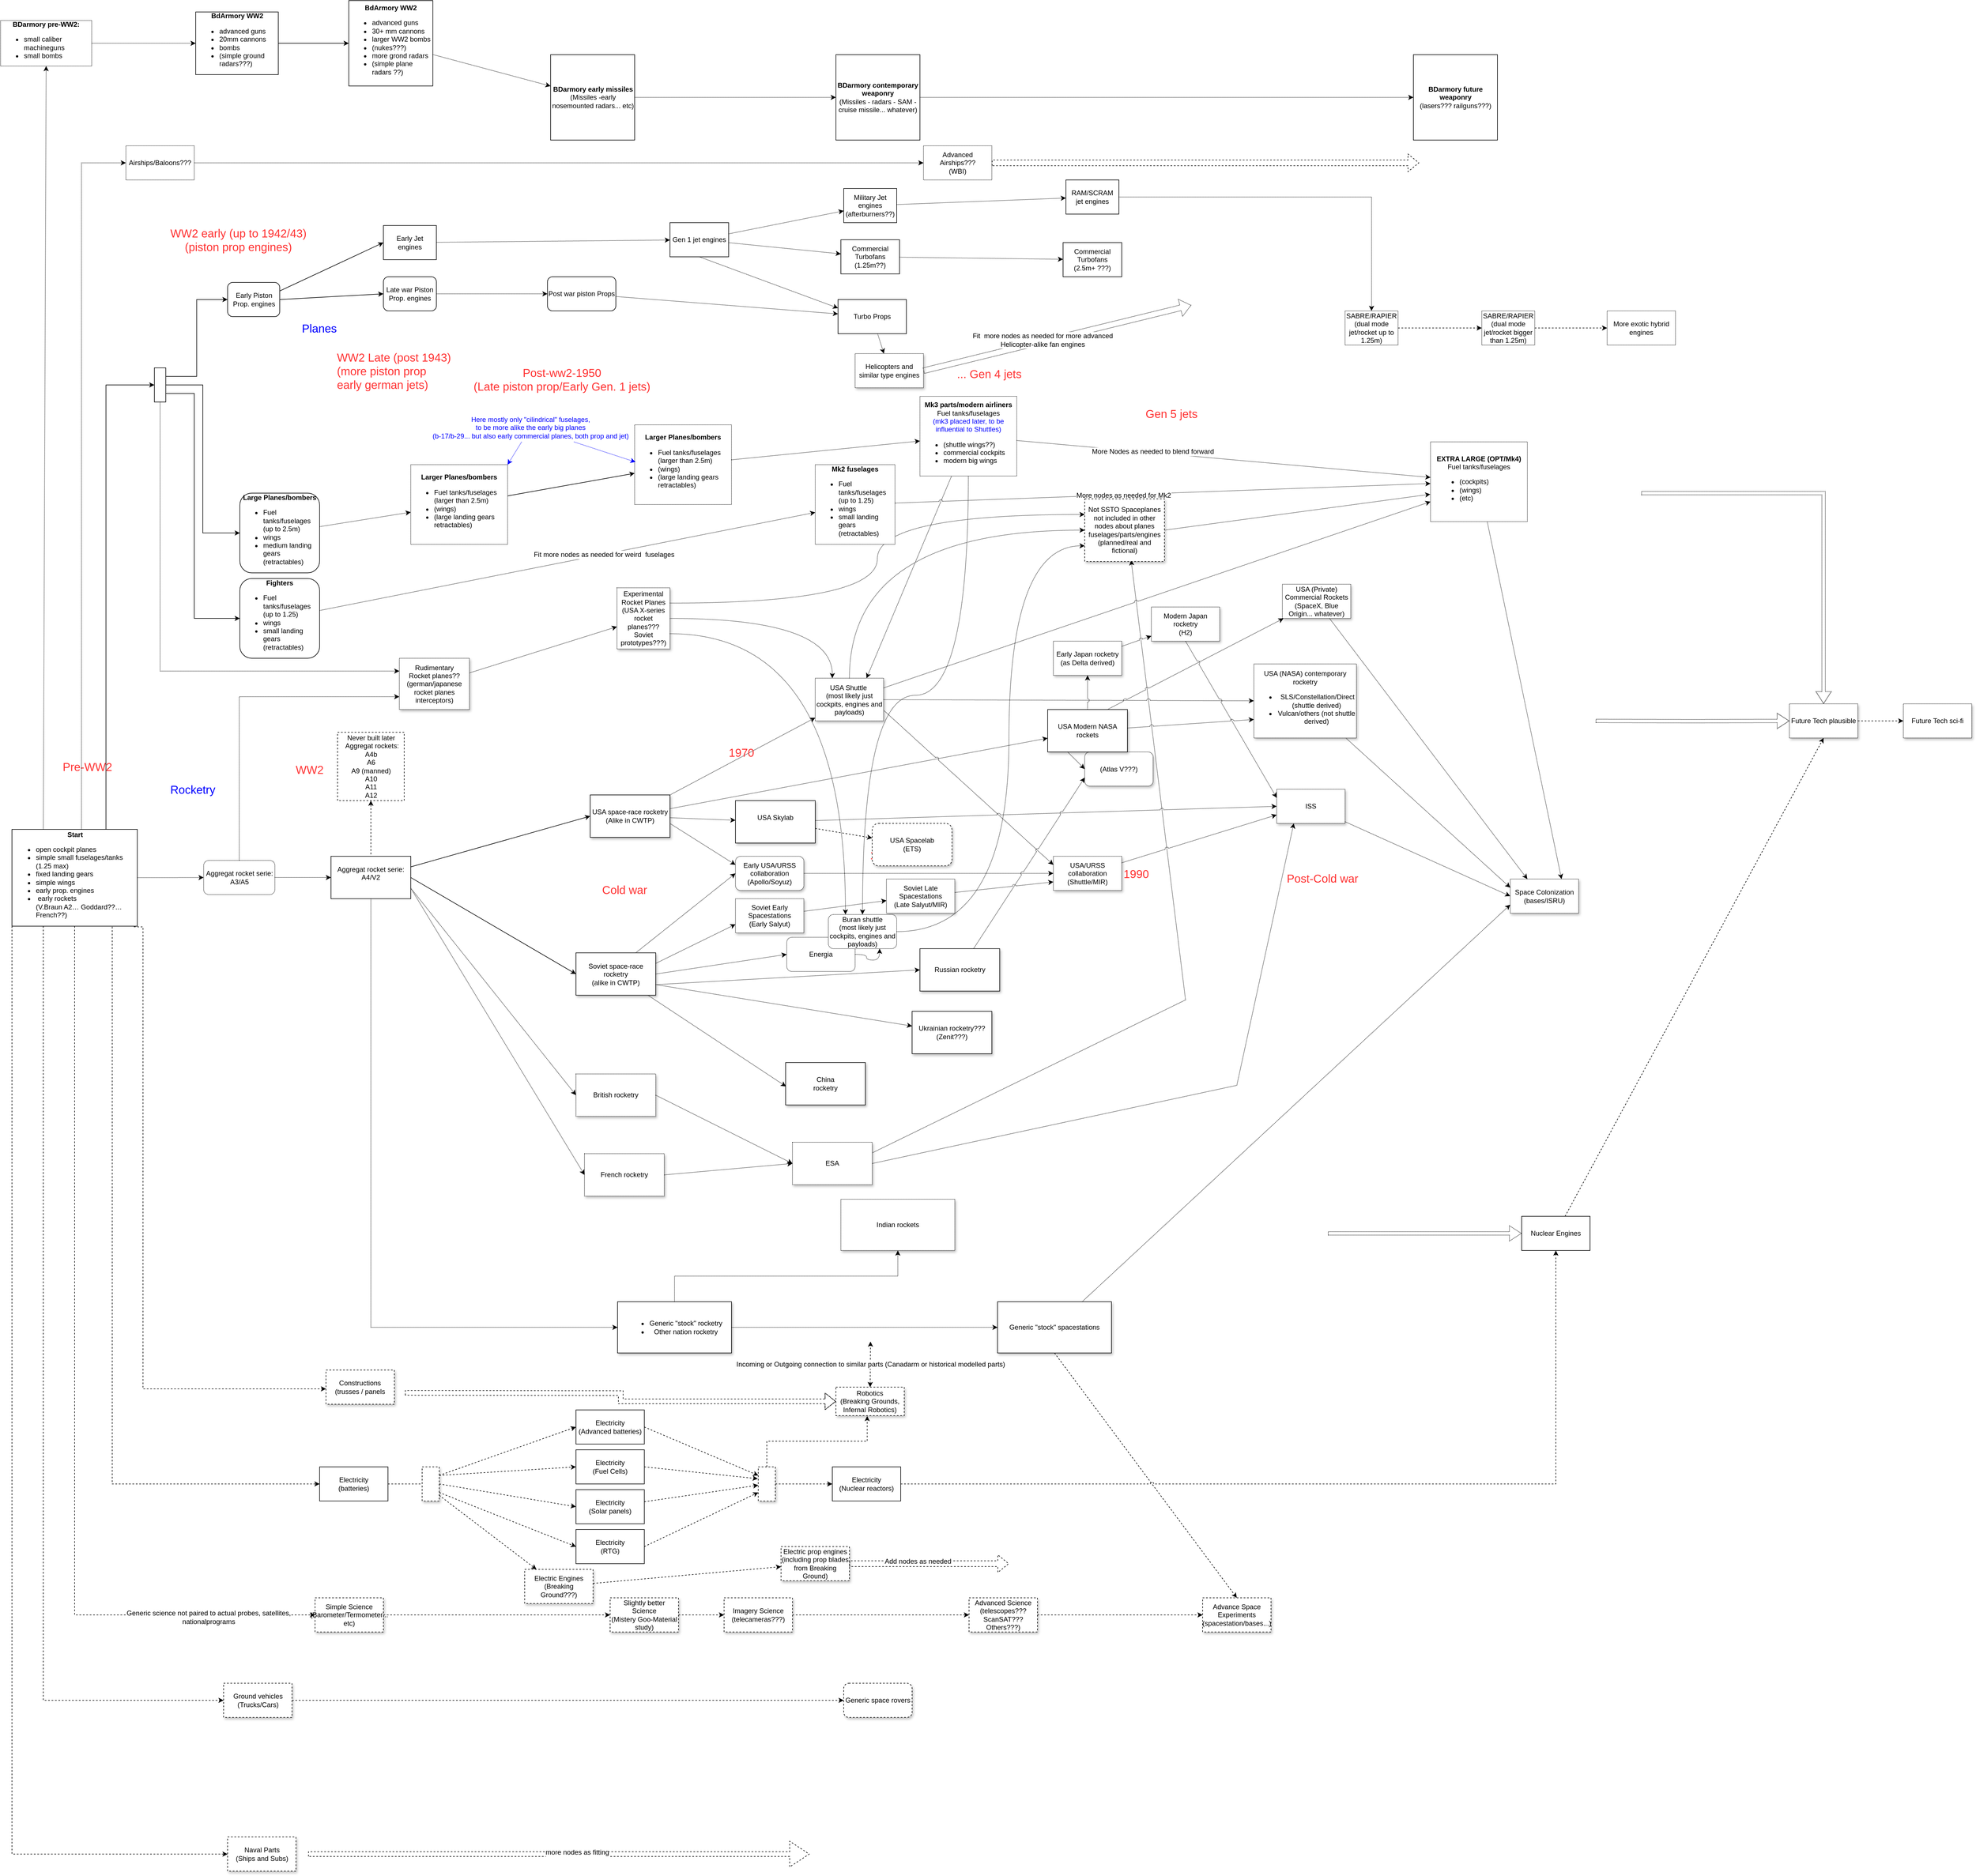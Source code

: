 <mxfile version="15.4.0" type="device"><diagram id="mZC7ZFFpEulDuRIqMHR0" name="Pagina-1"><mxGraphModel dx="1921" dy="666" grid="1" gridSize="10" guides="1" tooltips="1" connect="1" arrows="1" fold="1" page="1" pageScale="1" pageWidth="827" pageHeight="1169" math="0" shadow="0"><root><mxCell id="0"/><mxCell id="1" parent="0"/><mxCell id="Icy0DwZYCzK251MAz3H3-324" value="Energia" style="rounded=1;whiteSpace=wrap;html=1;shadow=0;glass=0;dashed=1;dashPattern=1 1;sketch=0;fontSize=12;fontColor=#000000;align=center;verticalAlign=middle;" vertex="1" parent="1"><mxGeometry x="610" y="1810" width="120" height="60" as="geometry"/></mxCell><mxCell id="Icy0DwZYCzK251MAz3H3-6" value="Pre-WW2" style="text;html=1;align=center;verticalAlign=middle;resizable=0;points=[];autosize=1;strokeColor=none;fillColor=none;fontColor=#FF3333;fontSize=20;" vertex="1" parent="1"><mxGeometry x="-668.5" y="1495" width="100" height="30" as="geometry"/></mxCell><mxCell id="Icy0DwZYCzK251MAz3H3-7" value="&lt;font style=&quot;font-size: 20px&quot;&gt;WW2 early (up to 1942/43)&lt;br&gt;(piston prop engines)&lt;br&gt;&lt;/font&gt;" style="text;html=1;align=center;verticalAlign=middle;resizable=0;points=[];autosize=1;strokeColor=none;fillColor=none;fontColor=#FF3333;" vertex="1" parent="1"><mxGeometry x="-478.5" y="565" width="250" height="40" as="geometry"/></mxCell><mxCell id="Icy0DwZYCzK251MAz3H3-8" value="&lt;font style=&quot;font-size: 20px&quot;&gt;&lt;div style=&quot;text-align: left&quot;&gt;&lt;span&gt;WW2 Late (post 1943)&lt;/span&gt;&lt;br&gt;&lt;span&gt;(more piston prop&lt;/span&gt;&lt;br&gt;&lt;span&gt;early german jets)&lt;/span&gt;&lt;br&gt;&lt;/div&gt;&lt;/font&gt;" style="text;html=1;align=center;verticalAlign=middle;resizable=0;points=[];autosize=1;strokeColor=none;fillColor=none;fontColor=#FF3333;" vertex="1" parent="1"><mxGeometry x="-190" y="790" width="220" height="50" as="geometry"/></mxCell><mxCell id="Icy0DwZYCzK251MAz3H3-11" value="&lt;font color=&quot;#0000ff&quot; style=&quot;font-size: 20px&quot;&gt;Rocketry&lt;/font&gt;" style="text;html=1;align=center;verticalAlign=middle;resizable=0;points=[];autosize=1;strokeColor=none;fillColor=none;fontColor=#000000;" vertex="1" parent="1"><mxGeometry x="-478.5" y="1540" width="90" height="20" as="geometry"/></mxCell><mxCell id="Icy0DwZYCzK251MAz3H3-12" value="&lt;font color=&quot;#0000ff&quot;&gt;&lt;font style=&quot;font-size: 20px&quot;&gt;Planes&lt;/font&gt;&lt;br&gt;&lt;/font&gt;" style="text;html=1;align=center;verticalAlign=middle;resizable=0;points=[];autosize=1;strokeColor=none;fillColor=none;fontColor=#000000;" vertex="1" parent="1"><mxGeometry x="-251.5" y="730" width="80" height="20" as="geometry"/></mxCell><mxCell id="Icy0DwZYCzK251MAz3H3-13" value="&lt;font color=&quot;#ff3333&quot; style=&quot;font-size: 20px&quot;&gt;Post-ww2-1950&lt;br&gt;(Late piston prop/Early Gen. 1 jets)&lt;br&gt;&lt;/font&gt;" style="text;html=1;align=center;verticalAlign=middle;resizable=0;points=[];autosize=1;strokeColor=none;fillColor=none;fontColor=#000000;" vertex="1" parent="1"><mxGeometry x="50" y="810" width="330" height="40" as="geometry"/></mxCell><mxCell id="Icy0DwZYCzK251MAz3H3-23" value="" style="edgeStyle=none;rounded=0;jumpStyle=arc;orthogonalLoop=1;jettySize=auto;html=1;fontSize=12;fontColor=#000000;endArrow=classic;endFill=1;dashed=1;dashPattern=1 1;" edge="1" parent="1" source="Icy0DwZYCzK251MAz3H3-18" target="Icy0DwZYCzK251MAz3H3-73"><mxGeometry relative="1" as="geometry"><mxPoint x="-408.5" y="1705" as="targetPoint"/></mxGeometry></mxCell><mxCell id="Icy0DwZYCzK251MAz3H3-34" style="edgeStyle=orthogonalEdgeStyle;rounded=0;jumpStyle=arc;orthogonalLoop=1;jettySize=auto;html=1;exitX=0.75;exitY=0;exitDx=0;exitDy=0;fontSize=12;fontColor=#000000;endArrow=classic;endFill=1;entryX=0;entryY=0.5;entryDx=0;entryDy=0;" edge="1" parent="1" source="Icy0DwZYCzK251MAz3H3-18" target="Icy0DwZYCzK251MAz3H3-33"><mxGeometry relative="1" as="geometry"><mxPoint x="-640" y="560" as="targetPoint"/></mxGeometry></mxCell><mxCell id="Icy0DwZYCzK251MAz3H3-78" style="edgeStyle=orthogonalEdgeStyle;rounded=0;jumpStyle=arc;orthogonalLoop=1;jettySize=auto;html=1;entryX=0;entryY=0.5;entryDx=0;entryDy=0;dashed=1;dashPattern=1 1;fontSize=12;fontColor=#000000;endArrow=classic;endFill=1;" edge="1" parent="1" source="Icy0DwZYCzK251MAz3H3-18" target="Icy0DwZYCzK251MAz3H3-77"><mxGeometry relative="1" as="geometry"><Array as="points"><mxPoint x="-628" y="460"/><mxPoint x="-628" y="450"/></Array></mxGeometry></mxCell><mxCell id="Icy0DwZYCzK251MAz3H3-228" value="" style="edgeStyle=orthogonalEdgeStyle;rounded=0;jumpStyle=arc;orthogonalLoop=1;jettySize=auto;html=1;dashed=1;fontSize=12;fontColor=#000000;startArrow=none;startFill=0;endArrow=classic;endFill=1;exitX=0.75;exitY=1;exitDx=0;exitDy=0;" edge="1" parent="1" source="Icy0DwZYCzK251MAz3H3-18" target="Icy0DwZYCzK251MAz3H3-227"><mxGeometry relative="1" as="geometry"><Array as="points"><mxPoint x="-574" y="2770"/></Array></mxGeometry></mxCell><mxCell id="Icy0DwZYCzK251MAz3H3-261" style="edgeStyle=orthogonalEdgeStyle;rounded=0;jumpStyle=arc;orthogonalLoop=1;jettySize=auto;html=1;exitX=0.5;exitY=1;exitDx=0;exitDy=0;dashed=1;fontSize=12;fontColor=#000000;startArrow=none;startFill=0;endArrow=classic;endFill=1;entryX=0;entryY=0.5;entryDx=0;entryDy=0;" edge="1" parent="1" source="Icy0DwZYCzK251MAz3H3-18" target="Icy0DwZYCzK251MAz3H3-250"><mxGeometry relative="1" as="geometry"><mxPoint x="-639.882" y="3010" as="targetPoint"/></mxGeometry></mxCell><mxCell id="Icy0DwZYCzK251MAz3H3-285" value="Generic science not paired to actual probes, satellites,&lt;br&gt;nationalprograms" style="edgeLabel;html=1;align=center;verticalAlign=middle;resizable=0;points=[];fontSize=12;fontColor=#000000;" vertex="1" connectable="0" parent="Icy0DwZYCzK251MAz3H3-261"><mxGeometry x="0.771" y="-4" relative="1" as="geometry"><mxPoint as="offset"/></mxGeometry></mxCell><mxCell id="Icy0DwZYCzK251MAz3H3-262" style="edgeStyle=orthogonalEdgeStyle;rounded=0;jumpStyle=arc;orthogonalLoop=1;jettySize=auto;html=1;exitX=0.25;exitY=1;exitDx=0;exitDy=0;dashed=1;fontSize=12;fontColor=#000000;startArrow=none;startFill=0;endArrow=classic;endFill=1;entryX=0;entryY=0.5;entryDx=0;entryDy=0;" edge="1" parent="1" source="Icy0DwZYCzK251MAz3H3-18" target="Icy0DwZYCzK251MAz3H3-263"><mxGeometry relative="1" as="geometry"><mxPoint x="-695.176" y="3381.176" as="targetPoint"/></mxGeometry></mxCell><mxCell id="Icy0DwZYCzK251MAz3H3-266" style="edgeStyle=orthogonalEdgeStyle;rounded=0;jumpStyle=arc;orthogonalLoop=1;jettySize=auto;html=1;exitX=0;exitY=1;exitDx=0;exitDy=0;dashed=1;fontSize=12;fontColor=#000000;startArrow=none;startFill=0;endArrow=classic;endFill=1;entryX=0;entryY=0.5;entryDx=0;entryDy=0;" edge="1" parent="1" source="Icy0DwZYCzK251MAz3H3-18" target="Icy0DwZYCzK251MAz3H3-267"><mxGeometry relative="1" as="geometry"><mxPoint x="-760" y="3437.059" as="targetPoint"/></mxGeometry></mxCell><mxCell id="Icy0DwZYCzK251MAz3H3-304" style="edgeStyle=orthogonalEdgeStyle;rounded=0;jumpStyle=arc;orthogonalLoop=1;jettySize=auto;html=1;dashed=1;fontSize=12;fontColor=#000000;startArrow=none;startFill=0;endArrow=classic;endFill=1;exitX=0.973;exitY=1.007;exitDx=0;exitDy=0;exitPerimeter=0;" edge="1" parent="1" source="Icy0DwZYCzK251MAz3H3-18" target="Icy0DwZYCzK251MAz3H3-305"><mxGeometry relative="1" as="geometry"><mxPoint x="-340" y="2603.333" as="targetPoint"/><Array as="points"><mxPoint x="-520" y="1792"/><mxPoint x="-520" y="2603"/></Array></mxGeometry></mxCell><mxCell id="Icy0DwZYCzK251MAz3H3-18" value="&lt;div style=&quot;text-align: center&quot;&gt;&lt;b&gt;Start&lt;/b&gt;&lt;/div&gt;&lt;ul&gt;&lt;li&gt;&lt;span style=&quot;text-align: center&quot;&gt;open cockpit planes&lt;/span&gt;&lt;/li&gt;&lt;li&gt;simple small fuselages/tanks (1.25 max)&lt;/li&gt;&lt;li&gt;fixed landing gears&lt;/li&gt;&lt;li&gt;simple wings&lt;/li&gt;&lt;li&gt;early prop. engines&lt;/li&gt;&lt;li&gt;&amp;nbsp;early rockets&lt;br&gt;(V.Braun A2… Goddard??… French??)&lt;/li&gt;&lt;/ul&gt;" style="rounded=0;whiteSpace=wrap;html=1;fontColor=#000000;align=left;verticalAlign=middle;" vertex="1" parent="1"><mxGeometry x="-750" y="1620.5" width="220" height="170" as="geometry"/></mxCell><mxCell id="Icy0DwZYCzK251MAz3H3-21" value="" style="rounded=0;orthogonalLoop=1;jettySize=auto;html=1;fontSize=12;fontColor=#000000;jumpStyle=arc;dashed=1;exitX=0.5;exitY=1;exitDx=0;exitDy=0;" edge="1" parent="1" source="Icy0DwZYCzK251MAz3H3-19" target="Icy0DwZYCzK251MAz3H3-20"><mxGeometry relative="1" as="geometry"><mxPoint x="-343.5" y="1756" as="sourcePoint"/></mxGeometry></mxCell><mxCell id="Icy0DwZYCzK251MAz3H3-82" value="" style="rounded=0;jumpStyle=arc;orthogonalLoop=1;jettySize=auto;html=1;fontSize=12;fontColor=#000000;endArrow=classic;endFill=1;entryX=0;entryY=0.5;entryDx=0;entryDy=0;exitX=1;exitY=0.5;exitDx=0;exitDy=0;" edge="1" parent="1" source="Icy0DwZYCzK251MAz3H3-19" target="Icy0DwZYCzK251MAz3H3-81"><mxGeometry relative="1" as="geometry"><mxPoint x="-30" y="1770" as="sourcePoint"/></mxGeometry></mxCell><mxCell id="Icy0DwZYCzK251MAz3H3-194" value="" style="edgeStyle=orthogonalEdgeStyle;rounded=0;jumpStyle=arc;orthogonalLoop=1;jettySize=auto;html=1;dashed=1;dashPattern=1 1;fontSize=12;fontColor=#000000;startArrow=none;startFill=0;endArrow=classic;endFill=1;entryX=0;entryY=0.5;entryDx=0;entryDy=0;" edge="1" parent="1" source="Icy0DwZYCzK251MAz3H3-19" target="Icy0DwZYCzK251MAz3H3-193"><mxGeometry relative="1" as="geometry"><Array as="points"><mxPoint x="-120" y="2495"/></Array></mxGeometry></mxCell><mxCell id="Icy0DwZYCzK251MAz3H3-19" value="&lt;div style=&quot;font-size: 12px&quot;&gt;Aggregat rocket serie:&lt;/div&gt;&lt;div style=&quot;font-size: 12px&quot;&gt;A4/V2&lt;/div&gt;&lt;div style=&quot;font-size: 12px&quot;&gt;&lt;br&gt;&lt;/div&gt;" style="rounded=0;whiteSpace=wrap;html=1;fontSize=12;fontColor=#000000;align=center;verticalAlign=middle;" vertex="1" parent="1"><mxGeometry x="-190" y="1667.75" width="140" height="74.5" as="geometry"/></mxCell><mxCell id="Icy0DwZYCzK251MAz3H3-20" value="&lt;div&gt;Never built later&lt;/div&gt;&lt;div&gt;&amp;nbsp;Aggregat rockets:&lt;/div&gt;&lt;div&gt;A4b&lt;/div&gt;&lt;div&gt;A6&lt;/div&gt;&lt;div&gt;A9 (manned)&lt;/div&gt;&lt;div&gt;A10&lt;/div&gt;&lt;div&gt;A11&lt;/div&gt;&lt;div&gt;A12&lt;/div&gt;" style="rounded=0;whiteSpace=wrap;html=1;fontSize=12;fontColor=#000000;align=center;verticalAlign=middle;dashed=1;" vertex="1" parent="1"><mxGeometry x="-178.5" y="1450" width="117" height="120" as="geometry"/></mxCell><mxCell id="Icy0DwZYCzK251MAz3H3-22" value="&lt;font style=&quot;font-size: 20px&quot;&gt;WW2&lt;br&gt;&lt;/font&gt;" style="text;html=1;align=center;verticalAlign=middle;resizable=0;points=[];autosize=1;strokeColor=none;fillColor=none;fontColor=#FF3333;" vertex="1" parent="1"><mxGeometry x="-258.5" y="1505" width="60" height="20" as="geometry"/></mxCell><mxCell id="Icy0DwZYCzK251MAz3H3-51" style="rounded=0;jumpStyle=arc;orthogonalLoop=1;jettySize=auto;html=1;entryX=0;entryY=0.5;entryDx=0;entryDy=0;fontSize=12;fontColor=#000000;endArrow=classic;endFill=1;exitX=1;exitY=0.5;exitDx=0;exitDy=0;" edge="1" parent="1" source="Icy0DwZYCzK251MAz3H3-26" target="Icy0DwZYCzK251MAz3H3-46"><mxGeometry relative="1" as="geometry"/></mxCell><mxCell id="Icy0DwZYCzK251MAz3H3-53" style="rounded=0;jumpStyle=arc;orthogonalLoop=1;jettySize=auto;html=1;entryX=0;entryY=0.5;entryDx=0;entryDy=0;fontSize=12;fontColor=#000000;endArrow=classic;endFill=1;exitX=1;exitY=0.25;exitDx=0;exitDy=0;" edge="1" parent="1" source="Icy0DwZYCzK251MAz3H3-26" target="Icy0DwZYCzK251MAz3H3-52"><mxGeometry relative="1" as="geometry"/></mxCell><mxCell id="Icy0DwZYCzK251MAz3H3-26" value="Early Piston Prop. engines" style="whiteSpace=wrap;html=1;rounded=1;" vertex="1" parent="1"><mxGeometry x="-371.5" y="660" width="91.5" height="60" as="geometry"/></mxCell><mxCell id="Icy0DwZYCzK251MAz3H3-39" style="edgeStyle=orthogonalEdgeStyle;rounded=0;jumpStyle=arc;orthogonalLoop=1;jettySize=auto;html=1;entryX=0;entryY=0.5;entryDx=0;entryDy=0;fontSize=12;fontColor=#000000;endArrow=classic;endFill=1;exitX=1;exitY=0.5;exitDx=0;exitDy=0;" edge="1" parent="1" source="Icy0DwZYCzK251MAz3H3-33" target="Icy0DwZYCzK251MAz3H3-38"><mxGeometry relative="1" as="geometry"/></mxCell><mxCell id="Icy0DwZYCzK251MAz3H3-40" style="edgeStyle=orthogonalEdgeStyle;rounded=0;jumpStyle=arc;orthogonalLoop=1;jettySize=auto;html=1;exitX=1;exitY=0.75;exitDx=0;exitDy=0;entryX=0;entryY=0.5;entryDx=0;entryDy=0;fontSize=12;fontColor=#000000;endArrow=classic;endFill=1;" edge="1" parent="1" source="Icy0DwZYCzK251MAz3H3-33" target="Icy0DwZYCzK251MAz3H3-36"><mxGeometry relative="1" as="geometry"><Array as="points"><mxPoint x="-430" y="855"/><mxPoint x="-430" y="1250"/></Array></mxGeometry></mxCell><mxCell id="Icy0DwZYCzK251MAz3H3-42" style="edgeStyle=orthogonalEdgeStyle;rounded=0;jumpStyle=arc;orthogonalLoop=1;jettySize=auto;html=1;entryX=0;entryY=0.5;entryDx=0;entryDy=0;fontSize=12;fontColor=#000000;endArrow=classic;endFill=1;exitX=1;exitY=0.25;exitDx=0;exitDy=0;" edge="1" parent="1" source="Icy0DwZYCzK251MAz3H3-33" target="Icy0DwZYCzK251MAz3H3-26"><mxGeometry relative="1" as="geometry"><mxPoint x="-490" y="870" as="sourcePoint"/></mxGeometry></mxCell><mxCell id="Icy0DwZYCzK251MAz3H3-33" value="" style="rounded=0;whiteSpace=wrap;html=1;fontSize=12;fontColor=#000000;align=center;verticalAlign=middle;" vertex="1" parent="1"><mxGeometry x="-500" y="810" width="20" height="60" as="geometry"/></mxCell><mxCell id="Icy0DwZYCzK251MAz3H3-140" value="" style="edgeStyle=none;rounded=0;jumpStyle=arc;orthogonalLoop=1;jettySize=auto;html=1;dashed=1;dashPattern=1 1;fontSize=12;fontColor=#000000;startArrow=none;startFill=0;endArrow=classic;endFill=1;" edge="1" parent="1" source="Icy0DwZYCzK251MAz3H3-36" target="Icy0DwZYCzK251MAz3H3-139"><mxGeometry relative="1" as="geometry"/></mxCell><mxCell id="Icy0DwZYCzK251MAz3H3-287" value="Fit more nodes as needed for weird&amp;nbsp; fuselages" style="edgeLabel;html=1;align=center;verticalAlign=middle;resizable=0;points=[];fontSize=12;fontColor=#000000;" vertex="1" connectable="0" parent="Icy0DwZYCzK251MAz3H3-140"><mxGeometry x="0.146" relative="1" as="geometry"><mxPoint as="offset"/></mxGeometry></mxCell><mxCell id="Icy0DwZYCzK251MAz3H3-36" value="&lt;b&gt;Fighters&lt;/b&gt;&lt;br&gt;&lt;ul&gt;&lt;li style=&quot;text-align: left&quot;&gt;Fuel tanks/fuselages (up to 1.25)&lt;/li&gt;&lt;li style=&quot;text-align: left&quot;&gt;wings&lt;/li&gt;&lt;li style=&quot;text-align: left&quot;&gt;small landing gears (retractables)&lt;/li&gt;&lt;/ul&gt;" style="whiteSpace=wrap;html=1;rounded=1;" vertex="1" parent="1"><mxGeometry x="-350" y="1180" width="140" height="140" as="geometry"/></mxCell><mxCell id="Icy0DwZYCzK251MAz3H3-49" value="" style="rounded=0;jumpStyle=arc;orthogonalLoop=1;jettySize=auto;html=1;dashed=1;dashPattern=1 1;fontSize=12;fontColor=#000000;endArrow=classic;endFill=1;" edge="1" parent="1" source="Icy0DwZYCzK251MAz3H3-38" target="Icy0DwZYCzK251MAz3H3-44"><mxGeometry relative="1" as="geometry"/></mxCell><mxCell id="Icy0DwZYCzK251MAz3H3-38" value="&lt;b&gt;Large Planes/bombers&lt;/b&gt;&lt;br&gt;&lt;ul&gt;&lt;li style=&quot;text-align: left&quot;&gt;Fuel tanks/fuselages (up to 2.5m)&lt;/li&gt;&lt;li style=&quot;text-align: left&quot;&gt;wings&lt;/li&gt;&lt;li style=&quot;text-align: left&quot;&gt;medium landing gears (retractables)&lt;/li&gt;&lt;/ul&gt;" style="whiteSpace=wrap;html=1;rounded=1;" vertex="1" parent="1"><mxGeometry x="-350" y="1030" width="140" height="140" as="geometry"/></mxCell><mxCell id="Icy0DwZYCzK251MAz3H3-67" value="" style="edgeStyle=none;rounded=0;jumpStyle=arc;orthogonalLoop=1;jettySize=auto;html=1;fontSize=12;fontColor=#000000;endArrow=classic;endFill=1;" edge="1" parent="1" source="Icy0DwZYCzK251MAz3H3-44" target="Icy0DwZYCzK251MAz3H3-66"><mxGeometry relative="1" as="geometry"/></mxCell><mxCell id="Icy0DwZYCzK251MAz3H3-44" value="&lt;b&gt;Larger Planes/bombers&lt;/b&gt;&lt;br&gt;&lt;ul&gt;&lt;li style=&quot;text-align: left&quot;&gt;Fuel tanks/fuselages&lt;br&gt;(larger than 2.5m)&lt;/li&gt;&lt;li style=&quot;text-align: left&quot;&gt;(wings)&lt;/li&gt;&lt;li style=&quot;text-align: left&quot;&gt;(large landing gears retractables)&lt;/li&gt;&lt;/ul&gt;" style="whiteSpace=wrap;html=1;rounded=0;dashed=1;dashPattern=1 1;" vertex="1" parent="1"><mxGeometry x="-50" y="980" width="170" height="140" as="geometry"/></mxCell><mxCell id="Icy0DwZYCzK251MAz3H3-133" value="" style="edgeStyle=none;rounded=0;jumpStyle=arc;orthogonalLoop=1;jettySize=auto;html=1;dashed=1;dashPattern=1 1;fontSize=12;fontColor=#000000;startArrow=none;startFill=0;endArrow=classic;endFill=1;" edge="1" parent="1" source="Icy0DwZYCzK251MAz3H3-46" target="Icy0DwZYCzK251MAz3H3-132"><mxGeometry relative="1" as="geometry"/></mxCell><mxCell id="Icy0DwZYCzK251MAz3H3-46" value="Late war Piston Prop. engines" style="whiteSpace=wrap;html=1;rounded=1;" vertex="1" parent="1"><mxGeometry x="-98" y="650" width="93" height="60" as="geometry"/></mxCell><mxCell id="Icy0DwZYCzK251MAz3H3-135" value="" style="edgeStyle=none;rounded=0;jumpStyle=arc;orthogonalLoop=1;jettySize=auto;html=1;dashed=1;dashPattern=1 1;fontSize=12;fontColor=#000000;startArrow=none;startFill=0;endArrow=classic;endFill=1;" edge="1" parent="1" source="Icy0DwZYCzK251MAz3H3-52" target="Icy0DwZYCzK251MAz3H3-134"><mxGeometry relative="1" as="geometry"/></mxCell><mxCell id="Icy0DwZYCzK251MAz3H3-52" value="Early Jet engines" style="whiteSpace=wrap;html=1;rounded=0;" vertex="1" parent="1"><mxGeometry x="-98" y="560" width="93" height="60" as="geometry"/></mxCell><mxCell id="Icy0DwZYCzK251MAz3H3-61" style="edgeStyle=none;rounded=0;jumpStyle=arc;orthogonalLoop=1;jettySize=auto;html=1;exitX=1;exitY=0.5;exitDx=0;exitDy=0;entryX=0;entryY=0.5;entryDx=0;entryDy=0;dashed=1;dashPattern=1 1;fontSize=12;fontColor=#000000;endArrow=classic;endFill=1;" edge="1" parent="1" source="Icy0DwZYCzK251MAz3H3-54" target="Icy0DwZYCzK251MAz3H3-56"><mxGeometry relative="1" as="geometry"/></mxCell><mxCell id="Icy0DwZYCzK251MAz3H3-54" value="&lt;b&gt;BDarmory pre-WW2:&lt;/b&gt;&lt;br&gt;&lt;ul&gt;&lt;li style=&quot;text-align: left&quot;&gt;small caliber machineguns&lt;/li&gt;&lt;li style=&quot;text-align: left&quot;&gt;small bombs&lt;/li&gt;&lt;/ul&gt;" style="rounded=0;whiteSpace=wrap;html=1;dashed=1;dashPattern=1 1;fontSize=12;fontColor=#000000;align=center;verticalAlign=middle;" vertex="1" parent="1"><mxGeometry x="-770" y="200" width="160" height="80" as="geometry"/></mxCell><mxCell id="Icy0DwZYCzK251MAz3H3-55" value="" style="endArrow=classic;html=1;rounded=0;fontSize=12;fontColor=#000000;jumpStyle=arc;entryX=0.5;entryY=1;entryDx=0;entryDy=0;exitX=0.25;exitY=0;exitDx=0;exitDy=0;dashed=1;dashPattern=1 1;" edge="1" parent="1" source="Icy0DwZYCzK251MAz3H3-18" target="Icy0DwZYCzK251MAz3H3-54"><mxGeometry width="50" height="50" relative="1" as="geometry"><mxPoint x="-300" y="1000" as="sourcePoint"/><mxPoint x="-250" y="950" as="targetPoint"/></mxGeometry></mxCell><mxCell id="Icy0DwZYCzK251MAz3H3-62" style="edgeStyle=none;rounded=0;jumpStyle=arc;orthogonalLoop=1;jettySize=auto;html=1;exitX=1;exitY=0.5;exitDx=0;exitDy=0;entryX=0;entryY=0.5;entryDx=0;entryDy=0;fontSize=12;fontColor=#000000;endArrow=classic;endFill=1;" edge="1" parent="1" source="Icy0DwZYCzK251MAz3H3-56" target="Icy0DwZYCzK251MAz3H3-59"><mxGeometry relative="1" as="geometry"/></mxCell><mxCell id="Icy0DwZYCzK251MAz3H3-56" value="&lt;b&gt;BdArmory WW2&lt;br&gt;&lt;/b&gt;&lt;ul&gt;&lt;li style=&quot;text-align: left&quot;&gt;&lt;span&gt;advanced guns&lt;/span&gt;&lt;/li&gt;&lt;li style=&quot;text-align: left&quot;&gt;&lt;span&gt;20mm cannons &lt;/span&gt;&lt;/li&gt;&lt;li style=&quot;text-align: left&quot;&gt;&lt;span&gt;bombs&lt;/span&gt;&lt;/li&gt;&lt;li style=&quot;text-align: left&quot;&gt;&lt;span&gt;(simple ground radars???)&lt;/span&gt;&lt;/li&gt;&lt;/ul&gt;" style="whiteSpace=wrap;html=1;rounded=0;align=center;" vertex="1" parent="1"><mxGeometry x="-427.5" y="185" width="145" height="110" as="geometry"/></mxCell><mxCell id="Icy0DwZYCzK251MAz3H3-163" value="" style="edgeStyle=none;rounded=0;jumpStyle=arc;orthogonalLoop=1;jettySize=auto;html=1;dashed=1;dashPattern=1 1;fontSize=12;fontColor=#000000;startArrow=none;startFill=0;endArrow=classic;endFill=1;" edge="1" parent="1" source="Icy0DwZYCzK251MAz3H3-59" target="Icy0DwZYCzK251MAz3H3-162"><mxGeometry relative="1" as="geometry"/></mxCell><mxCell id="Icy0DwZYCzK251MAz3H3-59" value="&lt;b&gt;BdArmory WW2&lt;br&gt;&lt;/b&gt;&lt;ul&gt;&lt;li style=&quot;text-align: left&quot;&gt;&lt;span&gt;advanced guns&lt;/span&gt;&lt;/li&gt;&lt;li style=&quot;text-align: left&quot;&gt;&lt;span&gt;30+ mm cannons &lt;/span&gt;&lt;/li&gt;&lt;li style=&quot;text-align: left&quot;&gt;&lt;span&gt;larger WW2 bombs&lt;/span&gt;&lt;/li&gt;&lt;li style=&quot;text-align: left&quot;&gt;&lt;span&gt;(nukes???)&lt;/span&gt;&lt;/li&gt;&lt;li style=&quot;text-align: left&quot;&gt;&lt;span&gt;more grond radars&lt;/span&gt;&lt;/li&gt;&lt;li style=&quot;text-align: left&quot;&gt;&lt;span&gt;(simple plane radars ??)&lt;/span&gt;&lt;/li&gt;&lt;/ul&gt;" style="whiteSpace=wrap;html=1;rounded=0;align=center;" vertex="1" parent="1"><mxGeometry x="-158.75" y="165" width="147.5" height="150" as="geometry"/></mxCell><mxCell id="Icy0DwZYCzK251MAz3H3-129" value="" style="edgeStyle=none;rounded=0;jumpStyle=arc;orthogonalLoop=1;jettySize=auto;html=1;dashed=1;dashPattern=1 1;fontSize=12;fontColor=#000000;startArrow=none;startFill=0;endArrow=classic;endFill=1;" edge="1" parent="1" source="Icy0DwZYCzK251MAz3H3-66" target="Icy0DwZYCzK251MAz3H3-128"><mxGeometry relative="1" as="geometry"/></mxCell><mxCell id="Icy0DwZYCzK251MAz3H3-66" value="&lt;b&gt;Larger Planes/bombers&lt;/b&gt;&lt;br&gt;&lt;ul&gt;&lt;li style=&quot;text-align: left&quot;&gt;Fuel tanks/fuselages&lt;br&gt;(larger than 2.5m)&lt;/li&gt;&lt;li style=&quot;text-align: left&quot;&gt;(wings)&lt;/li&gt;&lt;li style=&quot;text-align: left&quot;&gt;(large landing gears retractables)&lt;/li&gt;&lt;/ul&gt;" style="whiteSpace=wrap;html=1;rounded=0;dashed=1;dashPattern=1 1;" vertex="1" parent="1"><mxGeometry x="343" y="910" width="170" height="140" as="geometry"/></mxCell><mxCell id="Icy0DwZYCzK251MAz3H3-131" value="" style="edgeStyle=none;rounded=0;jumpStyle=arc;orthogonalLoop=1;jettySize=auto;html=1;dashed=1;dashPattern=1 1;fontSize=12;fontColor=#000000;startArrow=none;startFill=0;endArrow=classic;endFill=1;" edge="1" parent="1" source="Icy0DwZYCzK251MAz3H3-68" target="Icy0DwZYCzK251MAz3H3-130"><mxGeometry relative="1" as="geometry"/></mxCell><mxCell id="Icy0DwZYCzK251MAz3H3-68" value="Rudimentary&lt;br&gt;Rocket planes??&lt;br&gt;(german/japanese rocket planes interceptors)" style="whiteSpace=wrap;html=1;rounded=0;dashed=1;dashPattern=1 1;shadow=1;" vertex="1" parent="1"><mxGeometry x="-70" y="1320" width="123" height="90" as="geometry"/></mxCell><mxCell id="Icy0DwZYCzK251MAz3H3-71" value="" style="endArrow=classic;html=1;rounded=0;dashed=1;dashPattern=1 1;fontSize=12;fontColor=#000000;edgeStyle=orthogonalEdgeStyle;jumpStyle=arc;exitX=0.5;exitY=0;exitDx=0;exitDy=0;entryX=0;entryY=0.75;entryDx=0;entryDy=0;" edge="1" parent="1" source="Icy0DwZYCzK251MAz3H3-73" target="Icy0DwZYCzK251MAz3H3-68"><mxGeometry width="50" height="50" relative="1" as="geometry"><mxPoint x="-198.5" y="1570" as="sourcePoint"/><mxPoint x="-120" y="1280" as="targetPoint"/></mxGeometry></mxCell><mxCell id="Icy0DwZYCzK251MAz3H3-72" value="" style="endArrow=classic;html=1;rounded=0;dashed=1;dashPattern=1 1;fontSize=12;fontColor=#000000;edgeStyle=orthogonalEdgeStyle;jumpStyle=arc;entryX=0;entryY=0.25;entryDx=0;entryDy=0;exitX=0.5;exitY=1;exitDx=0;exitDy=0;" edge="1" parent="1" source="Icy0DwZYCzK251MAz3H3-33" target="Icy0DwZYCzK251MAz3H3-68"><mxGeometry width="50" height="50" relative="1" as="geometry"><mxPoint x="-200" y="1090" as="sourcePoint"/><mxPoint x="-150" y="1040" as="targetPoint"/></mxGeometry></mxCell><mxCell id="Icy0DwZYCzK251MAz3H3-75" value="" style="edgeStyle=orthogonalEdgeStyle;rounded=0;jumpStyle=arc;orthogonalLoop=1;jettySize=auto;html=1;dashed=1;dashPattern=1 1;fontSize=12;fontColor=#000000;endArrow=classic;endFill=1;" edge="1" parent="1" source="Icy0DwZYCzK251MAz3H3-73" target="Icy0DwZYCzK251MAz3H3-19"><mxGeometry relative="1" as="geometry"/></mxCell><mxCell id="Icy0DwZYCzK251MAz3H3-73" value="&lt;br&gt;&lt;br&gt;&lt;div style=&quot;font-size: 12px&quot;&gt;Aggregat rocket serie:&lt;/div&gt;&lt;div style=&quot;font-size: 12px&quot;&gt;A3/A5&lt;/div&gt;&lt;div style=&quot;font-size: 12px&quot;&gt;&lt;br&gt;&lt;br&gt;&lt;/div&gt;" style="rounded=1;whiteSpace=wrap;html=1;dashed=1;dashPattern=1 1;fontSize=12;fontColor=#000000;align=center;verticalAlign=middle;" vertex="1" parent="1"><mxGeometry x="-413.5" y="1675" width="125" height="60" as="geometry"/></mxCell><mxCell id="Icy0DwZYCzK251MAz3H3-247" value="" style="edgeStyle=none;rounded=0;jumpStyle=arc;orthogonalLoop=1;jettySize=auto;html=1;dashed=1;fontSize=12;fontColor=#000000;startArrow=none;startFill=0;endArrow=classic;endFill=1;dashPattern=1 1;" edge="1" parent="1" source="Icy0DwZYCzK251MAz3H3-77" target="Icy0DwZYCzK251MAz3H3-246"><mxGeometry relative="1" as="geometry"/></mxCell><mxCell id="Icy0DwZYCzK251MAz3H3-77" value="Airships/Baloons???" style="whiteSpace=wrap;html=1;rounded=0;dashed=1;dashPattern=1 1;fontSize=12;fontColor=#000000;align=center;verticalAlign=middle;" vertex="1" parent="1"><mxGeometry x="-550" y="420" width="120" height="60" as="geometry"/></mxCell><mxCell id="Icy0DwZYCzK251MAz3H3-108" value="" style="edgeStyle=orthogonalEdgeStyle;rounded=0;jumpStyle=arc;orthogonalLoop=1;jettySize=auto;html=1;dashed=1;dashPattern=1 1;fontSize=12;fontColor=#000000;endArrow=classic;endFill=1;exitX=1;exitY=0.5;exitDx=0;exitDy=0;entryX=0.75;entryY=1;entryDx=0;entryDy=0;startArrow=none;curved=1;" edge="1" parent="1" source="Icy0DwZYCzK251MAz3H3-324" target="Icy0DwZYCzK251MAz3H3-320"><mxGeometry relative="1" as="geometry"/></mxCell><mxCell id="Icy0DwZYCzK251MAz3H3-110" value="" style="edgeStyle=none;rounded=0;jumpStyle=arc;orthogonalLoop=1;jettySize=auto;html=1;dashed=1;dashPattern=1 1;fontSize=12;fontColor=#000000;endArrow=classic;endFill=1;exitX=1;exitY=0.75;exitDx=0;exitDy=0;" edge="1" parent="1" source="Icy0DwZYCzK251MAz3H3-81" target="Icy0DwZYCzK251MAz3H3-109"><mxGeometry relative="1" as="geometry"/></mxCell><mxCell id="Icy0DwZYCzK251MAz3H3-169" value="" style="rounded=0;jumpStyle=arc;orthogonalLoop=1;jettySize=auto;html=1;dashed=1;dashPattern=1 1;fontSize=12;fontColor=#000000;startArrow=none;startFill=0;endArrow=classic;endFill=1;entryX=0.005;entryY=0.563;entryDx=0;entryDy=0;entryPerimeter=0;" edge="1" parent="1" source="Icy0DwZYCzK251MAz3H3-81" target="Icy0DwZYCzK251MAz3H3-168"><mxGeometry relative="1" as="geometry"/></mxCell><mxCell id="Icy0DwZYCzK251MAz3H3-81" value="&lt;div style=&quot;font-size: 12px&quot;&gt;Soviet space-race&lt;br&gt;rocketry&lt;/div&gt;&lt;div style=&quot;font-size: 12px&quot;&gt;(alike in CWTP)&lt;/div&gt;" style="rounded=0;whiteSpace=wrap;html=1;fontSize=12;fontColor=#000000;align=center;verticalAlign=middle;shadow=1;" vertex="1" parent="1"><mxGeometry x="240" y="1837.25" width="140" height="74.5" as="geometry"/></mxCell><mxCell id="Icy0DwZYCzK251MAz3H3-106" value="" style="edgeStyle=none;rounded=0;jumpStyle=arc;orthogonalLoop=1;jettySize=auto;html=1;dashed=1;dashPattern=1 1;fontSize=12;fontColor=#000000;endArrow=classic;endFill=1;" edge="1" parent="1" source="Icy0DwZYCzK251MAz3H3-83" target="Icy0DwZYCzK251MAz3H3-103"><mxGeometry relative="1" as="geometry"><mxPoint x="474" y="1992.25" as="targetPoint"/></mxGeometry></mxCell><mxCell id="Icy0DwZYCzK251MAz3H3-174" value="" style="edgeStyle=none;rounded=0;jumpStyle=arc;orthogonalLoop=1;jettySize=auto;html=1;dashed=1;dashPattern=1 1;fontSize=12;fontColor=#000000;startArrow=none;startFill=0;endArrow=classic;endFill=1;" edge="1" parent="1" source="Icy0DwZYCzK251MAz3H3-83" target="Icy0DwZYCzK251MAz3H3-173"><mxGeometry relative="1" as="geometry"/></mxCell><mxCell id="Icy0DwZYCzK251MAz3H3-187" value="" style="edgeStyle=none;rounded=0;jumpStyle=arc;orthogonalLoop=1;jettySize=auto;html=1;dashed=1;dashPattern=1 1;fontSize=12;fontColor=#000000;startArrow=none;startFill=0;endArrow=classic;endFill=1;" edge="1" parent="1" source="Icy0DwZYCzK251MAz3H3-83" target="Icy0DwZYCzK251MAz3H3-186"><mxGeometry relative="1" as="geometry"/></mxCell><mxCell id="Icy0DwZYCzK251MAz3H3-83" value="&lt;div style=&quot;font-size: 12px&quot;&gt;USA space-race rocketry&lt;/div&gt;&lt;div style=&quot;font-size: 12px&quot;&gt;(Alike in CWTP)&lt;/div&gt;" style="rounded=0;whiteSpace=wrap;html=1;fontSize=12;fontColor=#000000;align=center;verticalAlign=middle;sketch=0;glass=0;shadow=1;" vertex="1" parent="1"><mxGeometry x="265" y="1560" width="140" height="74.5" as="geometry"/></mxCell><mxCell id="Icy0DwZYCzK251MAz3H3-85" value="" style="endArrow=classic;html=1;rounded=0;fontSize=12;fontColor=#000000;jumpStyle=arc;entryX=0;entryY=0.5;entryDx=0;entryDy=0;exitX=1;exitY=0.25;exitDx=0;exitDy=0;" edge="1" parent="1" source="Icy0DwZYCzK251MAz3H3-19" target="Icy0DwZYCzK251MAz3H3-83"><mxGeometry width="50" height="50" relative="1" as="geometry"><mxPoint x="-50" y="1720" as="sourcePoint"/><mxPoint x="200" y="1510" as="targetPoint"/></mxGeometry></mxCell><mxCell id="Icy0DwZYCzK251MAz3H3-86" value="&lt;div style=&quot;font-size: 12px&quot;&gt;British rocketry&lt;/div&gt;" style="rounded=0;whiteSpace=wrap;html=1;fontSize=12;fontColor=#000000;align=center;verticalAlign=middle;dashed=1;dashPattern=1 1;shadow=1;" vertex="1" parent="1"><mxGeometry x="240" y="2050" width="140" height="74.5" as="geometry"/></mxCell><mxCell id="Icy0DwZYCzK251MAz3H3-87" value="&lt;div style=&quot;font-size: 12px&quot;&gt;French rocketry&lt;/div&gt;" style="rounded=0;whiteSpace=wrap;html=1;fontSize=12;fontColor=#000000;align=center;verticalAlign=middle;dashed=1;dashPattern=1 1;shadow=1;" vertex="1" parent="1"><mxGeometry x="255" y="2190" width="140" height="74.5" as="geometry"/></mxCell><mxCell id="Icy0DwZYCzK251MAz3H3-88" value="" style="endArrow=classic;html=1;rounded=0;fontSize=12;fontColor=#000000;jumpStyle=arc;dashed=1;dashPattern=1 1;exitX=1;exitY=0.75;exitDx=0;exitDy=0;entryX=0;entryY=0.5;entryDx=0;entryDy=0;" edge="1" parent="1" source="Icy0DwZYCzK251MAz3H3-19" target="Icy0DwZYCzK251MAz3H3-86"><mxGeometry width="50" height="50" relative="1" as="geometry"><mxPoint x="150" y="1920" as="sourcePoint"/><mxPoint x="200" y="1870" as="targetPoint"/></mxGeometry></mxCell><mxCell id="Icy0DwZYCzK251MAz3H3-89" value="" style="endArrow=classic;html=1;rounded=0;fontSize=12;fontColor=#000000;jumpStyle=arc;dashed=1;dashPattern=1 1;exitX=1;exitY=0.75;exitDx=0;exitDy=0;entryX=0;entryY=0.5;entryDx=0;entryDy=0;" edge="1" parent="1" source="Icy0DwZYCzK251MAz3H3-19" target="Icy0DwZYCzK251MAz3H3-87"><mxGeometry width="50" height="50" relative="1" as="geometry"><mxPoint x="-40" y="1733.625" as="sourcePoint"/><mxPoint x="290" y="1907.25" as="targetPoint"/></mxGeometry></mxCell><mxCell id="Icy0DwZYCzK251MAz3H3-120" value="" style="rounded=0;jumpStyle=arc;orthogonalLoop=1;jettySize=auto;html=1;dashed=1;dashPattern=1 1;fontSize=12;fontColor=#000000;startArrow=none;startFill=0;endArrow=classic;endFill=1;entryX=0.25;entryY=1;entryDx=0;entryDy=0;exitX=1;exitY=0.5;exitDx=0;exitDy=0;" edge="1" parent="1" source="Icy0DwZYCzK251MAz3H3-90" target="Icy0DwZYCzK251MAz3H3-96"><mxGeometry relative="1" as="geometry"><mxPoint x="740" y="2270.0" as="targetPoint"/><Array as="points"><mxPoint x="1400" y="2070"/></Array></mxGeometry></mxCell><mxCell id="Icy0DwZYCzK251MAz3H3-339" style="edgeStyle=none;rounded=0;jumpStyle=arc;orthogonalLoop=1;jettySize=auto;html=1;exitX=1;exitY=0.25;exitDx=0;exitDy=0;dashed=1;dashPattern=1 1;fontSize=12;fontColor=#000000;startArrow=none;startFill=0;endArrow=classic;endFill=1;strokeColor=#000000;entryX=0.582;entryY=0.98;entryDx=0;entryDy=0;entryPerimeter=0;" edge="1" parent="1" source="Icy0DwZYCzK251MAz3H3-90" target="Icy0DwZYCzK251MAz3H3-272"><mxGeometry relative="1" as="geometry"><mxPoint x="1190" y="1970" as="targetPoint"/><Array as="points"><mxPoint x="1310" y="1920"/></Array></mxGeometry></mxCell><mxCell id="Icy0DwZYCzK251MAz3H3-90" value="&lt;div style=&quot;font-size: 12px&quot;&gt;ESA&lt;/div&gt;" style="rounded=0;whiteSpace=wrap;html=1;fontSize=12;fontColor=#000000;align=center;verticalAlign=middle;dashed=1;dashPattern=1 1;shadow=1;" vertex="1" parent="1"><mxGeometry x="620" y="2170" width="140" height="74.5" as="geometry"/></mxCell><mxCell id="Icy0DwZYCzK251MAz3H3-91" value="" style="endArrow=classic;html=1;rounded=0;dashed=1;dashPattern=1 1;fontSize=12;fontColor=#000000;jumpStyle=arc;exitX=1;exitY=0.5;exitDx=0;exitDy=0;entryX=0;entryY=0.5;entryDx=0;entryDy=0;" edge="1" parent="1" source="Icy0DwZYCzK251MAz3H3-86" target="Icy0DwZYCzK251MAz3H3-90"><mxGeometry width="50" height="50" relative="1" as="geometry"><mxPoint x="345" y="1470" as="sourcePoint"/><mxPoint x="395" y="1420" as="targetPoint"/></mxGeometry></mxCell><mxCell id="Icy0DwZYCzK251MAz3H3-92" value="" style="endArrow=classic;html=1;rounded=0;dashed=1;dashPattern=1 1;fontSize=12;fontColor=#000000;jumpStyle=arc;exitX=1;exitY=0.5;exitDx=0;exitDy=0;entryX=0;entryY=0.5;entryDx=0;entryDy=0;" edge="1" parent="1" source="Icy0DwZYCzK251MAz3H3-87" target="Icy0DwZYCzK251MAz3H3-90"><mxGeometry width="50" height="50" relative="1" as="geometry"><mxPoint x="345" y="1470" as="sourcePoint"/><mxPoint x="395" y="1420" as="targetPoint"/></mxGeometry></mxCell><mxCell id="Icy0DwZYCzK251MAz3H3-93" value="&lt;font color=&quot;#ff3333&quot; style=&quot;font-size: 20px&quot;&gt;Cold war&lt;/font&gt;" style="text;html=1;align=center;verticalAlign=middle;resizable=0;points=[];autosize=1;strokeColor=none;fillColor=none;fontSize=12;fontColor=#000000;" vertex="1" parent="1"><mxGeometry x="280" y="1715.5" width="90" height="20" as="geometry"/></mxCell><mxCell id="Icy0DwZYCzK251MAz3H3-202" value="" style="rounded=0;jumpStyle=arc;orthogonalLoop=1;jettySize=auto;html=1;dashed=1;dashPattern=1 1;fontSize=12;fontColor=#000000;startArrow=none;startFill=0;endArrow=classic;endFill=1;entryX=0;entryY=0.5;entryDx=0;entryDy=0;" edge="1" parent="1" source="Icy0DwZYCzK251MAz3H3-96" target="Icy0DwZYCzK251MAz3H3-201"><mxGeometry relative="1" as="geometry"/></mxCell><mxCell id="Icy0DwZYCzK251MAz3H3-96" value="ISS" style="rounded=0;whiteSpace=wrap;html=1;shadow=1;glass=0;dashed=1;dashPattern=1 1;sketch=0;fontSize=12;fontColor=#000000;align=center;verticalAlign=middle;" vertex="1" parent="1"><mxGeometry x="1470" y="1550" width="120" height="60" as="geometry"/></mxCell><mxCell id="Icy0DwZYCzK251MAz3H3-112" value="" style="edgeStyle=none;rounded=0;jumpStyle=arc;orthogonalLoop=1;jettySize=auto;html=1;dashed=1;dashPattern=1 1;fontSize=12;fontColor=#000000;endArrow=classic;endFill=1;" edge="1" parent="1" source="Icy0DwZYCzK251MAz3H3-97" target="Icy0DwZYCzK251MAz3H3-111"><mxGeometry relative="1" as="geometry"/></mxCell><mxCell id="Icy0DwZYCzK251MAz3H3-97" value="Early Japan rocketry&lt;br&gt;(as Delta derived)" style="rounded=0;whiteSpace=wrap;html=1;shadow=1;glass=0;dashed=1;dashPattern=1 1;sketch=0;fontSize=12;fontColor=#000000;align=center;verticalAlign=middle;" vertex="1" parent="1"><mxGeometry x="1078" y="1290" width="120" height="60" as="geometry"/></mxCell><mxCell id="Icy0DwZYCzK251MAz3H3-248" value="" style="edgeStyle=none;rounded=0;jumpStyle=arc;orthogonalLoop=1;jettySize=auto;html=1;dashed=1;fontSize=12;fontColor=#000000;startArrow=none;startFill=0;endArrow=classic;endFill=1;entryX=0;entryY=0.5;entryDx=0;entryDy=0;dashPattern=1 1;" edge="1" parent="1" source="Icy0DwZYCzK251MAz3H3-98" target="Icy0DwZYCzK251MAz3H3-101"><mxGeometry relative="1" as="geometry"/></mxCell><mxCell id="Icy0DwZYCzK251MAz3H3-98" value="Early USA/URSS&lt;br&gt;collaboration&lt;br&gt;(Apollo/Soyuz)" style="rounded=1;whiteSpace=wrap;html=1;shadow=1;glass=0;dashed=1;dashPattern=1 1;sketch=0;fontSize=12;fontColor=#000000;align=center;verticalAlign=middle;" vertex="1" parent="1"><mxGeometry x="520" y="1667.75" width="120" height="60" as="geometry"/></mxCell><mxCell id="Icy0DwZYCzK251MAz3H3-99" value="" style="endArrow=classic;html=1;rounded=0;dashed=1;dashPattern=1 1;fontSize=12;fontColor=#000000;jumpStyle=arc;exitX=0.997;exitY=0.669;exitDx=0;exitDy=0;entryX=0;entryY=0.25;entryDx=0;entryDy=0;exitPerimeter=0;" edge="1" parent="1" source="Icy0DwZYCzK251MAz3H3-83" target="Icy0DwZYCzK251MAz3H3-98"><mxGeometry width="50" height="50" relative="1" as="geometry"><mxPoint x="520" y="2027.25" as="sourcePoint"/><mxPoint x="570" y="1977.25" as="targetPoint"/><Array as="points"/></mxGeometry></mxCell><mxCell id="Icy0DwZYCzK251MAz3H3-100" value="" style="endArrow=classic;html=1;rounded=0;dashed=1;dashPattern=1 1;fontSize=12;fontColor=#000000;jumpStyle=arc;exitX=0.75;exitY=0;exitDx=0;exitDy=0;entryX=0;entryY=0.5;entryDx=0;entryDy=0;" edge="1" parent="1" source="Icy0DwZYCzK251MAz3H3-81" target="Icy0DwZYCzK251MAz3H3-98"><mxGeometry width="50" height="50" relative="1" as="geometry"><mxPoint x="520" y="2027.25" as="sourcePoint"/><mxPoint x="570" y="1977.25" as="targetPoint"/></mxGeometry></mxCell><mxCell id="Icy0DwZYCzK251MAz3H3-124" value="" style="rounded=0;jumpStyle=arc;orthogonalLoop=1;jettySize=auto;html=1;dashed=1;dashPattern=1 1;fontSize=12;fontColor=#000000;startArrow=none;startFill=0;endArrow=classic;endFill=1;entryX=0;entryY=0.75;entryDx=0;entryDy=0;" edge="1" parent="1" source="Icy0DwZYCzK251MAz3H3-101" target="Icy0DwZYCzK251MAz3H3-96"><mxGeometry relative="1" as="geometry"><mxPoint x="1120" y="2052.25" as="targetPoint"/></mxGeometry></mxCell><mxCell id="Icy0DwZYCzK251MAz3H3-101" value="USA/URSS&lt;br&gt;collaboration&lt;br&gt;(Shuttle/MIR)" style="rounded=0;whiteSpace=wrap;html=1;shadow=1;glass=0;dashed=1;dashPattern=1 1;sketch=0;fontSize=12;fontColor=#000000;align=center;verticalAlign=middle;" vertex="1" parent="1"><mxGeometry x="1078" y="1667.75" width="120" height="60" as="geometry"/></mxCell><mxCell id="Icy0DwZYCzK251MAz3H3-102" value="&lt;font color=&quot;#ff3333&quot; style=&quot;font-size: 20px&quot;&gt;1970&lt;br&gt;&lt;/font&gt;" style="text;html=1;align=center;verticalAlign=middle;resizable=0;points=[];autosize=1;strokeColor=none;fillColor=none;fontSize=12;fontColor=#000000;" vertex="1" parent="1"><mxGeometry x="500" y="1475" width="60" height="20" as="geometry"/></mxCell><mxCell id="Icy0DwZYCzK251MAz3H3-114" value="" style="edgeStyle=none;rounded=0;jumpStyle=arc;orthogonalLoop=1;jettySize=auto;html=1;dashed=1;dashPattern=1 1;fontSize=12;fontColor=#000000;endArrow=classic;endFill=1;entryX=0;entryY=0.25;entryDx=0;entryDy=0;exitX=1;exitY=0.75;exitDx=0;exitDy=0;" edge="1" parent="1" source="Icy0DwZYCzK251MAz3H3-103" target="Icy0DwZYCzK251MAz3H3-101"><mxGeometry relative="1" as="geometry"><mxPoint x="840" y="1505" as="sourcePoint"/><mxPoint x="740" y="1999.5" as="targetPoint"/></mxGeometry></mxCell><mxCell id="Icy0DwZYCzK251MAz3H3-126" value="" style="rounded=0;jumpStyle=arc;orthogonalLoop=1;jettySize=auto;html=1;dashed=1;dashPattern=1 1;fontSize=12;fontColor=#000000;startArrow=none;startFill=0;endArrow=classic;endFill=1;" edge="1" parent="1" source="Icy0DwZYCzK251MAz3H3-103" target="Icy0DwZYCzK251MAz3H3-125"><mxGeometry relative="1" as="geometry"/></mxCell><mxCell id="Icy0DwZYCzK251MAz3H3-185" value="" style="edgeStyle=none;rounded=0;jumpStyle=arc;orthogonalLoop=1;jettySize=auto;html=1;dashed=1;dashPattern=1 1;fontSize=12;fontColor=#000000;startArrow=none;startFill=0;endArrow=classic;endFill=1;exitX=0.75;exitY=0;exitDx=0;exitDy=0;" edge="1" parent="1" source="Icy0DwZYCzK251MAz3H3-186" target="Icy0DwZYCzK251MAz3H3-184"><mxGeometry relative="1" as="geometry"/></mxCell><mxCell id="Icy0DwZYCzK251MAz3H3-212" value="" style="edgeStyle=none;rounded=0;jumpStyle=arc;orthogonalLoop=1;jettySize=auto;html=1;dashed=1;dashPattern=1 1;fontSize=12;fontColor=#000000;startArrow=none;startFill=0;endArrow=classic;endFill=1;entryX=0;entryY=0.75;entryDx=0;entryDy=0;" edge="1" parent="1" source="Icy0DwZYCzK251MAz3H3-103" target="Icy0DwZYCzK251MAz3H3-149"><mxGeometry relative="1" as="geometry"><mxPoint x="820" y="1410" as="targetPoint"/></mxGeometry></mxCell><mxCell id="Icy0DwZYCzK251MAz3H3-332" style="edgeStyle=orthogonalEdgeStyle;curved=1;rounded=0;jumpStyle=arc;orthogonalLoop=1;jettySize=auto;html=1;entryX=0;entryY=0.5;entryDx=0;entryDy=0;dashed=1;dashPattern=1 1;fontSize=12;fontColor=#000000;startArrow=none;startFill=0;endArrow=classic;endFill=1;exitX=0.5;exitY=0;exitDx=0;exitDy=0;" edge="1" parent="1" source="Icy0DwZYCzK251MAz3H3-103" target="Icy0DwZYCzK251MAz3H3-272"><mxGeometry relative="1" as="geometry"/></mxCell><mxCell id="Icy0DwZYCzK251MAz3H3-103" value="USA Shuttle&amp;nbsp;&lt;br&gt;(most likely just cockpits, engines and payloads)" style="whiteSpace=wrap;html=1;rounded=0;shadow=1;glass=0;dashed=1;dashPattern=1 1;sketch=0;fontSize=12;fontColor=#000000;align=center;verticalAlign=middle;" vertex="1" parent="1"><mxGeometry x="660" y="1355" width="120" height="75" as="geometry"/></mxCell><mxCell id="Icy0DwZYCzK251MAz3H3-104" value="(Atlas V???)" style="whiteSpace=wrap;html=1;rounded=1;shadow=1;glass=0;dashed=1;dashPattern=1 1;sketch=0;fontSize=12;fontColor=#000000;align=center;verticalAlign=middle;" vertex="1" parent="1"><mxGeometry x="1133" y="1484.5" width="120" height="60" as="geometry"/></mxCell><mxCell id="Icy0DwZYCzK251MAz3H3-107" value="&lt;div style=&quot;font-size: 12px&quot;&gt;Russian&amp;nbsp;&lt;span&gt;rocketry&lt;/span&gt;&lt;/div&gt;" style="rounded=0;whiteSpace=wrap;html=1;fontSize=12;fontColor=#000000;align=center;verticalAlign=middle;shadow=1;" vertex="1" parent="1"><mxGeometry x="843.75" y="1830" width="140" height="74.5" as="geometry"/></mxCell><mxCell id="Icy0DwZYCzK251MAz3H3-109" value="&lt;div style=&quot;font-size: 12px&quot;&gt;Ukrainian rocketry???&lt;/div&gt;&lt;div style=&quot;font-size: 12px&quot;&gt;(Zenit???)&lt;/div&gt;" style="rounded=0;whiteSpace=wrap;html=1;fontSize=12;fontColor=#000000;align=center;verticalAlign=middle;shadow=1;" vertex="1" parent="1"><mxGeometry x="830" y="1940" width="140" height="74.5" as="geometry"/></mxCell><mxCell id="Icy0DwZYCzK251MAz3H3-122" value="" style="rounded=0;jumpStyle=arc;orthogonalLoop=1;jettySize=auto;html=1;dashed=1;dashPattern=1 1;fontSize=12;fontColor=#000000;startArrow=none;startFill=0;endArrow=classic;endFill=1;entryX=0;entryY=0.25;entryDx=0;entryDy=0;exitX=0.5;exitY=1;exitDx=0;exitDy=0;" edge="1" parent="1" source="Icy0DwZYCzK251MAz3H3-111" target="Icy0DwZYCzK251MAz3H3-96"><mxGeometry relative="1" as="geometry"><mxPoint x="1120" y="2147.25" as="targetPoint"/></mxGeometry></mxCell><mxCell id="Icy0DwZYCzK251MAz3H3-111" value="Modern Japan rocketry&lt;br&gt;(H2)" style="rounded=0;whiteSpace=wrap;html=1;shadow=1;glass=0;dashed=1;dashPattern=1 1;sketch=0;fontSize=12;fontColor=#000000;align=center;verticalAlign=middle;" vertex="1" parent="1"><mxGeometry x="1250" y="1230" width="120" height="60" as="geometry"/></mxCell><mxCell id="Icy0DwZYCzK251MAz3H3-206" value="" style="edgeStyle=none;rounded=0;jumpStyle=arc;orthogonalLoop=1;jettySize=auto;html=1;dashed=1;dashPattern=1 1;fontSize=12;fontColor=#000000;startArrow=none;startFill=0;endArrow=classic;endFill=1;entryX=0;entryY=0.25;entryDx=0;entryDy=0;" edge="1" parent="1" source="Icy0DwZYCzK251MAz3H3-125" target="Icy0DwZYCzK251MAz3H3-201"><mxGeometry relative="1" as="geometry"><mxPoint x="1750" y="1395" as="targetPoint"/></mxGeometry></mxCell><mxCell id="Icy0DwZYCzK251MAz3H3-125" value="&lt;span&gt;USA (NASA) contemporary rocketry&lt;/span&gt;&lt;br&gt;&lt;ul&gt;&lt;li&gt;&amp;nbsp;SLS/Constellation/Direct (shuttle derived)&lt;/li&gt;&lt;li&gt;Vulcan/others (not shuttle derived)&lt;/li&gt;&lt;/ul&gt;" style="whiteSpace=wrap;html=1;rounded=0;shadow=1;glass=0;dashed=1;dashPattern=1 1;sketch=0;fontSize=12;fontColor=#000000;align=center;verticalAlign=middle;" vertex="1" parent="1"><mxGeometry x="1430" y="1330" width="180" height="130" as="geometry"/></mxCell><mxCell id="Icy0DwZYCzK251MAz3H3-127" value="" style="endArrow=classic;html=1;rounded=0;dashed=1;dashPattern=1 1;fontSize=12;fontColor=#000000;jumpStyle=arc;exitX=0.5;exitY=0;exitDx=0;exitDy=0;entryX=0.5;entryY=1;entryDx=0;entryDy=0;" edge="1" parent="1" source="Icy0DwZYCzK251MAz3H3-186" target="Icy0DwZYCzK251MAz3H3-97"><mxGeometry width="50" height="50" relative="1" as="geometry"><mxPoint x="770" y="2160" as="sourcePoint"/><mxPoint x="820" y="2110" as="targetPoint"/></mxGeometry></mxCell><mxCell id="Icy0DwZYCzK251MAz3H3-146" value="" style="edgeStyle=none;rounded=0;jumpStyle=arc;orthogonalLoop=1;jettySize=auto;html=1;dashed=1;dashPattern=1 1;fontSize=12;fontColor=#000000;startArrow=none;startFill=0;endArrow=classic;endFill=1;entryX=0.75;entryY=0;entryDx=0;entryDy=0;" edge="1" parent="1" source="Icy0DwZYCzK251MAz3H3-128" target="Icy0DwZYCzK251MAz3H3-103"><mxGeometry relative="1" as="geometry"><mxPoint x="1030" y="1010" as="targetPoint"/></mxGeometry></mxCell><mxCell id="Icy0DwZYCzK251MAz3H3-150" value="" style="edgeStyle=none;rounded=0;jumpStyle=arc;orthogonalLoop=1;jettySize=auto;html=1;dashed=1;dashPattern=1 1;fontSize=12;fontColor=#000000;startArrow=none;startFill=0;endArrow=classic;endFill=1;" edge="1" parent="1" source="Icy0DwZYCzK251MAz3H3-128" target="Icy0DwZYCzK251MAz3H3-149"><mxGeometry relative="1" as="geometry"/></mxCell><mxCell id="Icy0DwZYCzK251MAz3H3-334" value="More Nodes as needed to blend forward&amp;nbsp;" style="edgeLabel;html=1;align=center;verticalAlign=middle;resizable=0;points=[];fontSize=12;fontColor=#000000;" vertex="1" connectable="0" parent="Icy0DwZYCzK251MAz3H3-150"><mxGeometry x="-0.339" y="2" relative="1" as="geometry"><mxPoint as="offset"/></mxGeometry></mxCell><mxCell id="Icy0DwZYCzK251MAz3H3-323" style="rounded=0;jumpStyle=arc;orthogonalLoop=1;jettySize=auto;html=1;exitX=0.5;exitY=1;exitDx=0;exitDy=0;dashed=1;dashPattern=1 1;fontSize=12;fontColor=#000000;startArrow=none;startFill=0;endArrow=classic;endFill=1;entryX=0.5;entryY=0;entryDx=0;entryDy=0;edgeStyle=orthogonalEdgeStyle;curved=1;" edge="1" parent="1" source="Icy0DwZYCzK251MAz3H3-128" target="Icy0DwZYCzK251MAz3H3-320"><mxGeometry relative="1" as="geometry"><mxPoint x="770" y="1490" as="targetPoint"/></mxGeometry></mxCell><mxCell id="Icy0DwZYCzK251MAz3H3-128" value="&lt;span style=&quot;text-align: left&quot;&gt;&lt;b&gt;Mk3 parts/modern airliners&lt;br&gt;&lt;/b&gt;Fuel tanks/fuselages&lt;br&gt;&lt;font color=&quot;#0000ff&quot;&gt;(mk3 placed later, to be influential to Shuttles)&lt;/font&gt;&lt;br&gt;&lt;/span&gt;&lt;ul&gt;&lt;li style=&quot;text-align: left&quot;&gt;(shuttle wings??)&lt;/li&gt;&lt;li style=&quot;text-align: left&quot;&gt;commercial cockpits&lt;/li&gt;&lt;li style=&quot;text-align: left&quot;&gt;modern big wings&lt;/li&gt;&lt;/ul&gt;" style="whiteSpace=wrap;html=1;rounded=0;dashed=1;dashPattern=1 1;" vertex="1" parent="1"><mxGeometry x="843.75" y="860" width="170" height="140" as="geometry"/></mxCell><mxCell id="Icy0DwZYCzK251MAz3H3-327" style="edgeStyle=orthogonalEdgeStyle;curved=1;rounded=0;jumpStyle=arc;orthogonalLoop=1;jettySize=auto;html=1;exitX=1;exitY=0.25;exitDx=0;exitDy=0;entryX=0;entryY=0.25;entryDx=0;entryDy=0;dashed=1;fontSize=12;fontColor=#000000;startArrow=none;startFill=0;endArrow=classic;endFill=1;dashPattern=1 1;" edge="1" parent="1" source="Icy0DwZYCzK251MAz3H3-130" target="Icy0DwZYCzK251MAz3H3-272"><mxGeometry relative="1" as="geometry"/></mxCell><mxCell id="Icy0DwZYCzK251MAz3H3-328" style="edgeStyle=orthogonalEdgeStyle;curved=1;rounded=0;jumpStyle=arc;orthogonalLoop=1;jettySize=auto;html=1;exitX=1;exitY=0.75;exitDx=0;exitDy=0;entryX=0.25;entryY=0;entryDx=0;entryDy=0;dashed=1;fontSize=12;fontColor=#000000;startArrow=none;startFill=0;endArrow=classic;endFill=1;dashPattern=1 1;" edge="1" parent="1" source="Icy0DwZYCzK251MAz3H3-130" target="Icy0DwZYCzK251MAz3H3-320"><mxGeometry relative="1" as="geometry"/></mxCell><mxCell id="Icy0DwZYCzK251MAz3H3-329" style="edgeStyle=orthogonalEdgeStyle;curved=1;rounded=0;jumpStyle=arc;orthogonalLoop=1;jettySize=auto;html=1;exitX=1;exitY=0.5;exitDx=0;exitDy=0;entryX=0.25;entryY=0;entryDx=0;entryDy=0;dashed=1;dashPattern=1 1;fontSize=12;fontColor=#000000;startArrow=none;startFill=0;endArrow=classic;endFill=1;" edge="1" parent="1" source="Icy0DwZYCzK251MAz3H3-130" target="Icy0DwZYCzK251MAz3H3-103"><mxGeometry relative="1" as="geometry"/></mxCell><mxCell id="Icy0DwZYCzK251MAz3H3-130" value="Experimental Rocket Planes&lt;br&gt;(USA X-series rocket planes???&lt;br&gt;Soviet prototypes???)" style="whiteSpace=wrap;html=1;rounded=0;dashed=1;dashPattern=1 1;shadow=1;" vertex="1" parent="1"><mxGeometry x="312" y="1196.25" width="93" height="107.5" as="geometry"/></mxCell><mxCell id="Icy0DwZYCzK251MAz3H3-154" value="" style="edgeStyle=none;rounded=0;jumpStyle=arc;orthogonalLoop=1;jettySize=auto;html=1;dashed=1;dashPattern=1 1;fontSize=12;fontColor=#000000;startArrow=none;startFill=0;endArrow=classic;endFill=1;" edge="1" parent="1" source="Icy0DwZYCzK251MAz3H3-132" target="Icy0DwZYCzK251MAz3H3-153"><mxGeometry relative="1" as="geometry"/></mxCell><mxCell id="Icy0DwZYCzK251MAz3H3-132" value="Post war piston Props" style="whiteSpace=wrap;html=1;rounded=1;" vertex="1" parent="1"><mxGeometry x="190" y="650" width="120" height="60" as="geometry"/></mxCell><mxCell id="Icy0DwZYCzK251MAz3H3-152" value="" style="edgeStyle=none;rounded=0;jumpStyle=arc;orthogonalLoop=1;jettySize=auto;html=1;dashed=1;dashPattern=1 1;fontSize=12;fontColor=#000000;startArrow=none;startFill=0;endArrow=classic;endFill=1;" edge="1" parent="1" source="Icy0DwZYCzK251MAz3H3-134" target="Icy0DwZYCzK251MAz3H3-151"><mxGeometry relative="1" as="geometry"/></mxCell><mxCell id="Icy0DwZYCzK251MAz3H3-156" value="" style="edgeStyle=none;rounded=0;jumpStyle=arc;orthogonalLoop=1;jettySize=auto;html=1;dashed=1;dashPattern=1 1;fontSize=12;fontColor=#000000;startArrow=none;startFill=0;endArrow=classic;endFill=1;" edge="1" parent="1" source="Icy0DwZYCzK251MAz3H3-134" target="Icy0DwZYCzK251MAz3H3-155"><mxGeometry relative="1" as="geometry"/></mxCell><mxCell id="Icy0DwZYCzK251MAz3H3-134" value="Gen 1 jet engines" style="whiteSpace=wrap;html=1;rounded=0;" vertex="1" parent="1"><mxGeometry x="405" y="555" width="103" height="60" as="geometry"/></mxCell><mxCell id="Icy0DwZYCzK251MAz3H3-137" value="&lt;font color=&quot;#ff3333&quot; style=&quot;font-size: 20px&quot;&gt;... Gen 4 jets&lt;br&gt;&lt;/font&gt;" style="text;html=1;align=center;verticalAlign=middle;resizable=0;points=[];autosize=1;strokeColor=none;fillColor=none;fontColor=#000000;" vertex="1" parent="1"><mxGeometry x="900" y="810" width="130" height="20" as="geometry"/></mxCell><mxCell id="Icy0DwZYCzK251MAz3H3-138" value="&lt;font color=&quot;#ff3333&quot; style=&quot;font-size: 20px&quot;&gt;Gen 5 jets&lt;br&gt;&lt;/font&gt;" style="text;html=1;align=center;verticalAlign=middle;resizable=0;points=[];autosize=1;strokeColor=none;fillColor=none;fontColor=#000000;" vertex="1" parent="1"><mxGeometry x="1230" y="880" width="110" height="20" as="geometry"/></mxCell><mxCell id="Icy0DwZYCzK251MAz3H3-286" style="rounded=0;jumpStyle=arc;orthogonalLoop=1;jettySize=auto;html=1;dashed=1;fontSize=12;fontColor=#000000;startArrow=none;startFill=0;endArrow=classic;endFill=1;dashPattern=1 1;" edge="1" parent="1" source="Icy0DwZYCzK251MAz3H3-139" target="Icy0DwZYCzK251MAz3H3-149"><mxGeometry relative="1" as="geometry"/></mxCell><mxCell id="Icy0DwZYCzK251MAz3H3-333" value="More nodes as needed for Mk2" style="edgeLabel;html=1;align=center;verticalAlign=middle;resizable=0;points=[];fontSize=12;fontColor=#000000;" vertex="1" connectable="0" parent="Icy0DwZYCzK251MAz3H3-286"><mxGeometry x="-0.148" y="-1" relative="1" as="geometry"><mxPoint as="offset"/></mxGeometry></mxCell><mxCell id="Icy0DwZYCzK251MAz3H3-139" value="&lt;b&gt;Mk2 fuselages&lt;/b&gt;&lt;br&gt;&lt;ul&gt;&lt;li style=&quot;text-align: left&quot;&gt;Fuel tanks/fuselages (up to 1.25)&lt;/li&gt;&lt;li style=&quot;text-align: left&quot;&gt;wings&lt;/li&gt;&lt;li style=&quot;text-align: left&quot;&gt;small landing gears (retractables)&lt;/li&gt;&lt;/ul&gt;" style="whiteSpace=wrap;html=1;rounded=0;dashed=1;dashPattern=1 1;" vertex="1" parent="1"><mxGeometry x="660" y="980" width="140" height="140" as="geometry"/></mxCell><mxCell id="Icy0DwZYCzK251MAz3H3-204" value="" style="rounded=0;jumpStyle=arc;orthogonalLoop=1;jettySize=auto;html=1;dashed=1;dashPattern=1 1;fontSize=12;fontColor=#000000;startArrow=none;startFill=0;endArrow=classic;endFill=1;entryX=0.75;entryY=0;entryDx=0;entryDy=0;" edge="1" parent="1" source="Icy0DwZYCzK251MAz3H3-149" target="Icy0DwZYCzK251MAz3H3-201"><mxGeometry relative="1" as="geometry"><mxPoint x="1825" y="1160" as="targetPoint"/></mxGeometry></mxCell><mxCell id="Icy0DwZYCzK251MAz3H3-149" value="&lt;span style=&quot;text-align: left&quot;&gt;&lt;b&gt;EXTRA LARGE (OPT/Mk4)&lt;br&gt;&lt;/b&gt;Fuel tanks/fuselages&lt;/span&gt;&lt;br&gt;&lt;ul&gt;&lt;li style=&quot;text-align: left&quot;&gt;(cockpits)&lt;/li&gt;&lt;li style=&quot;text-align: left&quot;&gt;(wings)&lt;/li&gt;&lt;li style=&quot;text-align: left&quot;&gt;(etc)&lt;/li&gt;&lt;/ul&gt;" style="whiteSpace=wrap;html=1;rounded=0;dashed=1;dashPattern=1 1;" vertex="1" parent="1"><mxGeometry x="1740" y="940" width="170" height="140" as="geometry"/></mxCell><mxCell id="Icy0DwZYCzK251MAz3H3-159" value="" style="edgeStyle=none;rounded=0;jumpStyle=arc;orthogonalLoop=1;jettySize=auto;html=1;dashed=1;dashPattern=1 1;fontSize=12;fontColor=#000000;startArrow=none;startFill=0;endArrow=classic;endFill=1;" edge="1" parent="1" source="Icy0DwZYCzK251MAz3H3-151" target="Icy0DwZYCzK251MAz3H3-158"><mxGeometry relative="1" as="geometry"/></mxCell><mxCell id="Icy0DwZYCzK251MAz3H3-151" value="Military Jet engines&lt;br&gt;(afterburners??)" style="whiteSpace=wrap;html=1;rounded=0;" vertex="1" parent="1"><mxGeometry x="710" y="495" width="93" height="60" as="geometry"/></mxCell><mxCell id="Icy0DwZYCzK251MAz3H3-288" style="edgeStyle=none;rounded=0;jumpStyle=arc;orthogonalLoop=1;jettySize=auto;html=1;dashed=1;fontSize=12;fontColor=#000000;startArrow=none;startFill=0;endArrow=classic;endFill=1;dashPattern=1 1;" edge="1" parent="1" source="Icy0DwZYCzK251MAz3H3-153" target="Icy0DwZYCzK251MAz3H3-289"><mxGeometry relative="1" as="geometry"><mxPoint x="840" y="810" as="targetPoint"/></mxGeometry></mxCell><mxCell id="Icy0DwZYCzK251MAz3H3-153" value="Turbo Props" style="whiteSpace=wrap;html=1;rounded=0;" vertex="1" parent="1"><mxGeometry x="700" y="690" width="120" height="60" as="geometry"/></mxCell><mxCell id="Icy0DwZYCzK251MAz3H3-161" value="" style="edgeStyle=none;rounded=0;jumpStyle=arc;orthogonalLoop=1;jettySize=auto;html=1;dashed=1;dashPattern=1 1;fontSize=12;fontColor=#000000;startArrow=none;startFill=0;endArrow=classic;endFill=1;" edge="1" parent="1" source="Icy0DwZYCzK251MAz3H3-155" target="Icy0DwZYCzK251MAz3H3-160"><mxGeometry relative="1" as="geometry"/></mxCell><mxCell id="Icy0DwZYCzK251MAz3H3-155" value="Commercial Turbofans&lt;br&gt;(1.25m??)" style="whiteSpace=wrap;html=1;rounded=0;" vertex="1" parent="1"><mxGeometry x="705" y="585" width="103" height="60" as="geometry"/></mxCell><mxCell id="Icy0DwZYCzK251MAz3H3-157" value="" style="endArrow=classic;html=1;rounded=0;dashed=1;dashPattern=1 1;fontSize=12;fontColor=#000000;jumpStyle=arc;exitX=0.5;exitY=1;exitDx=0;exitDy=0;entryX=0;entryY=0.25;entryDx=0;entryDy=0;" edge="1" parent="1" source="Icy0DwZYCzK251MAz3H3-134" target="Icy0DwZYCzK251MAz3H3-153"><mxGeometry width="50" height="50" relative="1" as="geometry"><mxPoint x="720" y="1010" as="sourcePoint"/><mxPoint x="770" y="960" as="targetPoint"/></mxGeometry></mxCell><mxCell id="Icy0DwZYCzK251MAz3H3-217" value="" style="edgeStyle=orthogonalEdgeStyle;rounded=0;jumpStyle=arc;orthogonalLoop=1;jettySize=auto;html=1;dashed=1;dashPattern=1 1;fontSize=12;fontColor=#000000;startArrow=none;startFill=0;endArrow=classic;endFill=1;entryX=0.5;entryY=0;entryDx=0;entryDy=0;" edge="1" parent="1" source="Icy0DwZYCzK251MAz3H3-158" target="Icy0DwZYCzK251MAz3H3-214"><mxGeometry relative="1" as="geometry"><mxPoint x="1273" y="510" as="targetPoint"/></mxGeometry></mxCell><mxCell id="Icy0DwZYCzK251MAz3H3-158" value="RAM/SCRAM&lt;br&gt;jet engines" style="whiteSpace=wrap;html=1;rounded=0;" vertex="1" parent="1"><mxGeometry x="1100" y="480" width="93" height="60" as="geometry"/></mxCell><mxCell id="Icy0DwZYCzK251MAz3H3-160" value="Commercial Turbofans&lt;br&gt;(2.5m+ ???)" style="whiteSpace=wrap;html=1;rounded=0;" vertex="1" parent="1"><mxGeometry x="1095" y="590" width="103" height="60" as="geometry"/></mxCell><mxCell id="Icy0DwZYCzK251MAz3H3-165" value="" style="edgeStyle=none;rounded=0;jumpStyle=arc;orthogonalLoop=1;jettySize=auto;html=1;dashed=1;dashPattern=1 1;fontSize=12;fontColor=#000000;startArrow=none;startFill=0;endArrow=classic;endFill=1;" edge="1" parent="1" source="Icy0DwZYCzK251MAz3H3-162" target="Icy0DwZYCzK251MAz3H3-164"><mxGeometry relative="1" as="geometry"/></mxCell><mxCell id="Icy0DwZYCzK251MAz3H3-162" value="&lt;b&gt;BDarmory early missiles&lt;br&gt;&lt;/b&gt;(Missiles -early nosemounted radars... etc)" style="whiteSpace=wrap;html=1;rounded=0;align=center;" vertex="1" parent="1"><mxGeometry x="195.5" y="260" width="147.5" height="150" as="geometry"/></mxCell><mxCell id="Icy0DwZYCzK251MAz3H3-167" value="" style="edgeStyle=none;rounded=0;jumpStyle=arc;orthogonalLoop=1;jettySize=auto;html=1;dashed=1;dashPattern=1 1;fontSize=12;fontColor=#000000;startArrow=none;startFill=0;endArrow=classic;endFill=1;" edge="1" parent="1" source="Icy0DwZYCzK251MAz3H3-164" target="Icy0DwZYCzK251MAz3H3-166"><mxGeometry relative="1" as="geometry"/></mxCell><mxCell id="Icy0DwZYCzK251MAz3H3-164" value="&lt;b&gt;BDarmory contemporary weaponry&lt;br&gt;&lt;/b&gt;(Missiles - radars - SAM -cruise missile... whatever)" style="whiteSpace=wrap;html=1;rounded=0;align=center;" vertex="1" parent="1"><mxGeometry x="696.25" y="260" width="147.5" height="150" as="geometry"/></mxCell><mxCell id="Icy0DwZYCzK251MAz3H3-166" value="&lt;b&gt;BDarmory future weaponry&lt;br&gt;&lt;/b&gt;(lasers??? railguns???)" style="whiteSpace=wrap;html=1;rounded=0;align=center;" vertex="1" parent="1"><mxGeometry x="1710" y="260" width="147.5" height="150" as="geometry"/></mxCell><mxCell id="Icy0DwZYCzK251MAz3H3-168" value="&lt;div style=&quot;font-size: 12px&quot;&gt;China&lt;br&gt;rocketry&lt;/div&gt;" style="rounded=0;whiteSpace=wrap;html=1;fontSize=12;fontColor=#000000;align=center;verticalAlign=middle;shadow=1;" vertex="1" parent="1"><mxGeometry x="608" y="2030" width="140" height="74.5" as="geometry"/></mxCell><mxCell id="Icy0DwZYCzK251MAz3H3-170" value="" style="endArrow=classic;html=1;rounded=0;dashed=1;dashPattern=1 1;fontSize=12;fontColor=#000000;jumpStyle=arc;exitX=1;exitY=0.25;exitDx=0;exitDy=0;entryX=0;entryY=0.75;entryDx=0;entryDy=0;" edge="1" parent="1" source="Icy0DwZYCzK251MAz3H3-81" target="Icy0DwZYCzK251MAz3H3-171"><mxGeometry width="50" height="50" relative="1" as="geometry"><mxPoint x="620" y="1740" as="sourcePoint"/><mxPoint x="660" y="1690" as="targetPoint"/></mxGeometry></mxCell><mxCell id="Icy0DwZYCzK251MAz3H3-181" value="" style="edgeStyle=none;rounded=0;jumpStyle=arc;orthogonalLoop=1;jettySize=auto;html=1;dashed=1;dashPattern=1 1;fontSize=12;fontColor=#000000;startArrow=none;startFill=0;endArrow=classic;endFill=1;" edge="1" parent="1" source="Icy0DwZYCzK251MAz3H3-171" target="Icy0DwZYCzK251MAz3H3-180"><mxGeometry relative="1" as="geometry"/></mxCell><mxCell id="Icy0DwZYCzK251MAz3H3-171" value="Soviet Early Spacestations&lt;br&gt;(Early Salyut)" style="rounded=0;whiteSpace=wrap;html=1;shadow=1;glass=0;dashed=1;dashPattern=1 1;sketch=0;fontSize=12;fontColor=#000000;align=center;verticalAlign=middle;" vertex="1" parent="1"><mxGeometry x="520" y="1742.25" width="120" height="60" as="geometry"/></mxCell><mxCell id="Icy0DwZYCzK251MAz3H3-179" value="" style="edgeStyle=none;rounded=0;jumpStyle=arc;orthogonalLoop=1;jettySize=auto;html=1;dashed=1;dashPattern=1 1;fontSize=12;fontColor=#000000;startArrow=none;startFill=0;endArrow=classic;endFill=1;entryX=0;entryY=0.5;entryDx=0;entryDy=0;" edge="1" parent="1" source="Icy0DwZYCzK251MAz3H3-173" target="Icy0DwZYCzK251MAz3H3-96"><mxGeometry relative="1" as="geometry"><mxPoint x="740" y="1607.25" as="targetPoint"/></mxGeometry></mxCell><mxCell id="Icy0DwZYCzK251MAz3H3-226" value="" style="rounded=0;jumpStyle=arc;orthogonalLoop=1;jettySize=auto;html=1;dashed=1;fontSize=12;fontColor=#000000;startArrow=none;startFill=0;endArrow=classic;endFill=1;" edge="1" parent="1" source="Icy0DwZYCzK251MAz3H3-173" target="Icy0DwZYCzK251MAz3H3-225"><mxGeometry relative="1" as="geometry"/></mxCell><mxCell id="Icy0DwZYCzK251MAz3H3-173" value="&lt;div style=&quot;font-size: 12px&quot;&gt;USA Skylab&lt;/div&gt;&lt;div style=&quot;font-size: 12px&quot;&gt;&lt;br&gt;&lt;/div&gt;" style="rounded=0;whiteSpace=wrap;html=1;fontSize=12;fontColor=#000000;align=center;verticalAlign=middle;sketch=0;glass=0;shadow=1;" vertex="1" parent="1"><mxGeometry x="520" y="1570" width="140" height="74.5" as="geometry"/></mxCell><mxCell id="Icy0DwZYCzK251MAz3H3-95" value="&lt;font color=&quot;#ff3333&quot; style=&quot;font-size: 20px&quot;&gt;Post-Cold war&lt;br&gt;&lt;/font&gt;" style="text;html=1;align=center;verticalAlign=middle;resizable=0;points=[];autosize=1;strokeColor=none;fillColor=none;fontSize=12;fontColor=#000000;" vertex="1" parent="1"><mxGeometry x="1480" y="1695.5" width="140" height="20" as="geometry"/></mxCell><mxCell id="Icy0DwZYCzK251MAz3H3-175" value="" style="edgeStyle=none;rounded=0;jumpStyle=arc;orthogonalLoop=1;jettySize=auto;html=1;fontSize=12;fontColor=#000000;endArrow=classic;endFill=1;entryX=0;entryY=0.75;entryDx=0;entryDy=0;startArrow=none;startFill=0;dashed=1;dashPattern=1 1;" edge="1" parent="1" source="Icy0DwZYCzK251MAz3H3-107" target="Icy0DwZYCzK251MAz3H3-104"><mxGeometry relative="1" as="geometry"><mxPoint x="843.251" y="1830" as="sourcePoint"/><mxPoint x="1000" y="1695" as="targetPoint"/></mxGeometry></mxCell><mxCell id="Icy0DwZYCzK251MAz3H3-176" value="&lt;font color=&quot;#ff3333&quot; style=&quot;font-size: 20px&quot;&gt;1980&lt;br&gt;&lt;/font&gt;" style="text;html=1;align=center;verticalAlign=middle;resizable=0;points=[];autosize=1;strokeColor=none;fillColor=none;fontSize=12;fontColor=#000000;" vertex="1" parent="1"><mxGeometry x="748" y="1655" width="60" height="20" as="geometry"/></mxCell><mxCell id="Icy0DwZYCzK251MAz3H3-177" value="&lt;font color=&quot;#ff3333&quot; style=&quot;font-size: 20px&quot;&gt;1990&lt;br&gt;&lt;/font&gt;" style="text;html=1;align=center;verticalAlign=middle;resizable=0;points=[];autosize=1;strokeColor=none;fillColor=none;fontSize=12;fontColor=#000000;" vertex="1" parent="1"><mxGeometry x="1193" y="1687.75" width="60" height="20" as="geometry"/></mxCell><mxCell id="Icy0DwZYCzK251MAz3H3-183" value="" style="edgeStyle=none;rounded=0;jumpStyle=arc;orthogonalLoop=1;jettySize=auto;html=1;dashed=1;dashPattern=1 1;fontSize=12;fontColor=#000000;startArrow=none;startFill=0;endArrow=classic;endFill=1;entryX=0;entryY=0.75;entryDx=0;entryDy=0;" edge="1" parent="1" source="Icy0DwZYCzK251MAz3H3-180" target="Icy0DwZYCzK251MAz3H3-101"><mxGeometry relative="1" as="geometry"><mxPoint x="850" y="1679.942" as="targetPoint"/></mxGeometry></mxCell><mxCell id="Icy0DwZYCzK251MAz3H3-180" value="Soviet Late Spacestations&lt;br&gt;(Late Salyut/MIR)" style="rounded=0;whiteSpace=wrap;html=1;shadow=1;glass=0;dashed=1;dashPattern=1 1;sketch=0;fontSize=12;fontColor=#000000;align=center;verticalAlign=middle;" vertex="1" parent="1"><mxGeometry x="785" y="1707.75" width="120" height="60" as="geometry"/></mxCell><mxCell id="Icy0DwZYCzK251MAz3H3-208" value="" style="edgeStyle=none;rounded=0;jumpStyle=arc;orthogonalLoop=1;jettySize=auto;html=1;dashed=1;dashPattern=1 1;fontSize=12;fontColor=#000000;startArrow=none;startFill=0;endArrow=classic;endFill=1;entryX=0.25;entryY=0;entryDx=0;entryDy=0;" edge="1" parent="1" source="Icy0DwZYCzK251MAz3H3-184" target="Icy0DwZYCzK251MAz3H3-201"><mxGeometry relative="1" as="geometry"><mxPoint x="1720" y="1220" as="targetPoint"/></mxGeometry></mxCell><mxCell id="Icy0DwZYCzK251MAz3H3-184" value="USA (Private) Commercial Rockets&lt;br&gt;(SpaceX, Blue Origin... whatever)" style="whiteSpace=wrap;html=1;rounded=0;shadow=1;glass=0;dashed=1;dashPattern=1 1;sketch=0;fontSize=12;fontColor=#000000;align=center;verticalAlign=middle;" vertex="1" parent="1"><mxGeometry x="1480" y="1190" width="120" height="60" as="geometry"/></mxCell><mxCell id="Icy0DwZYCzK251MAz3H3-192" value="" style="edgeStyle=none;rounded=0;jumpStyle=arc;orthogonalLoop=1;jettySize=auto;html=1;dashed=1;dashPattern=1 1;fontSize=12;fontColor=#000000;startArrow=none;startFill=0;endArrow=classic;endFill=1;entryX=0;entryY=0.75;entryDx=0;entryDy=0;" edge="1" parent="1" source="Icy0DwZYCzK251MAz3H3-186" target="Icy0DwZYCzK251MAz3H3-125"><mxGeometry relative="1" as="geometry"><mxPoint x="1530" y="1470" as="targetPoint"/></mxGeometry></mxCell><mxCell id="Icy0DwZYCzK251MAz3H3-186" value="&lt;div style=&quot;font-size: 12px&quot;&gt;USA Modern NASA rockets&lt;/div&gt;" style="rounded=0;whiteSpace=wrap;html=1;fontSize=12;fontColor=#000000;align=center;verticalAlign=middle;sketch=0;glass=0;shadow=1;" vertex="1" parent="1"><mxGeometry x="1068" y="1410" width="140" height="74.5" as="geometry"/></mxCell><mxCell id="Icy0DwZYCzK251MAz3H3-188" value="" style="endArrow=classic;html=1;rounded=0;dashed=1;dashPattern=1 1;fontSize=12;fontColor=#000000;jumpStyle=arc;exitX=0.25;exitY=1;exitDx=0;exitDy=0;entryX=0;entryY=0.5;entryDx=0;entryDy=0;" edge="1" parent="1" source="Icy0DwZYCzK251MAz3H3-186" target="Icy0DwZYCzK251MAz3H3-104"><mxGeometry width="50" height="50" relative="1" as="geometry"><mxPoint x="890" y="1710" as="sourcePoint"/><mxPoint x="940" y="1660" as="targetPoint"/></mxGeometry></mxCell><mxCell id="Icy0DwZYCzK251MAz3H3-198" value="" style="edgeStyle=orthogonalEdgeStyle;rounded=0;jumpStyle=arc;orthogonalLoop=1;jettySize=auto;html=1;dashed=1;dashPattern=1 1;fontSize=12;fontColor=#000000;startArrow=none;startFill=0;endArrow=classic;endFill=1;exitX=0.5;exitY=0;exitDx=0;exitDy=0;" edge="1" parent="1" source="Icy0DwZYCzK251MAz3H3-193" target="Icy0DwZYCzK251MAz3H3-197"><mxGeometry relative="1" as="geometry"/></mxCell><mxCell id="Icy0DwZYCzK251MAz3H3-200" value="" style="edgeStyle=orthogonalEdgeStyle;rounded=0;jumpStyle=arc;orthogonalLoop=1;jettySize=auto;html=1;dashed=1;dashPattern=1 1;fontSize=12;fontColor=#000000;startArrow=none;startFill=0;endArrow=classic;endFill=1;" edge="1" parent="1" source="Icy0DwZYCzK251MAz3H3-193" target="Icy0DwZYCzK251MAz3H3-199"><mxGeometry relative="1" as="geometry"/></mxCell><mxCell id="Icy0DwZYCzK251MAz3H3-193" value="&lt;div style=&quot;font-size: 12px&quot;&gt;&lt;ul&gt;&lt;li&gt;Generic &quot;stock&quot; rocketry&lt;/li&gt;&lt;li&gt;&lt;span&gt;Other nation rocketry&lt;/span&gt;&lt;/li&gt;&lt;/ul&gt;&lt;/div&gt;" style="rounded=0;whiteSpace=wrap;html=1;fontSize=12;fontColor=#000000;align=center;verticalAlign=middle;shadow=1;" vertex="1" parent="1"><mxGeometry x="313" y="2450" width="200" height="90" as="geometry"/></mxCell><mxCell id="Icy0DwZYCzK251MAz3H3-197" value="&lt;div style=&quot;font-size: 12px&quot;&gt;&lt;span&gt;Indian rockets&lt;/span&gt;&lt;br&gt;&lt;/div&gt;" style="rounded=0;whiteSpace=wrap;html=1;fontSize=12;fontColor=#000000;align=center;verticalAlign=middle;shadow=1;dashed=1;dashPattern=1 1;" vertex="1" parent="1"><mxGeometry x="705" y="2270" width="200" height="90" as="geometry"/></mxCell><mxCell id="Icy0DwZYCzK251MAz3H3-210" value="" style="edgeStyle=none;rounded=0;jumpStyle=arc;orthogonalLoop=1;jettySize=auto;html=1;dashed=1;dashPattern=1 1;fontSize=12;fontColor=#000000;startArrow=none;startFill=0;endArrow=classic;endFill=1;entryX=0;entryY=0.75;entryDx=0;entryDy=0;" edge="1" parent="1" source="Icy0DwZYCzK251MAz3H3-199" target="Icy0DwZYCzK251MAz3H3-201"><mxGeometry relative="1" as="geometry"><mxPoint x="1260" y="2495" as="targetPoint"/></mxGeometry></mxCell><mxCell id="Icy0DwZYCzK251MAz3H3-257" style="edgeStyle=none;rounded=0;jumpStyle=arc;orthogonalLoop=1;jettySize=auto;html=1;exitX=0.5;exitY=1;exitDx=0;exitDy=0;entryX=0.5;entryY=0;entryDx=0;entryDy=0;dashed=1;fontSize=12;fontColor=#000000;startArrow=none;startFill=0;endArrow=classic;endFill=1;" edge="1" parent="1" source="Icy0DwZYCzK251MAz3H3-199" target="Icy0DwZYCzK251MAz3H3-255"><mxGeometry relative="1" as="geometry"/></mxCell><mxCell id="Icy0DwZYCzK251MAz3H3-199" value="&lt;div style=&quot;font-size: 12px&quot;&gt;&lt;span&gt;Generic &quot;stock&quot; spacestations&lt;/span&gt;&lt;br&gt;&lt;/div&gt;" style="rounded=0;whiteSpace=wrap;html=1;fontSize=12;fontColor=#000000;align=center;verticalAlign=middle;shadow=1;" vertex="1" parent="1"><mxGeometry x="980" y="2450" width="200" height="90" as="geometry"/></mxCell><mxCell id="Icy0DwZYCzK251MAz3H3-201" value="Space Colonization&lt;br&gt;(bases/ISRU)" style="rounded=0;whiteSpace=wrap;html=1;shadow=1;glass=0;dashed=1;dashPattern=1 1;sketch=0;fontSize=12;fontColor=#000000;align=center;verticalAlign=middle;" vertex="1" parent="1"><mxGeometry x="1880" y="1707.75" width="120" height="60" as="geometry"/></mxCell><mxCell id="Icy0DwZYCzK251MAz3H3-284" value="" style="edgeStyle=orthogonalEdgeStyle;rounded=0;jumpStyle=arc;orthogonalLoop=1;jettySize=auto;html=1;dashed=1;fontSize=12;fontColor=#000000;startArrow=none;startFill=0;endArrow=classic;endFill=1;" edge="1" parent="1" source="Icy0DwZYCzK251MAz3H3-213" target="Icy0DwZYCzK251MAz3H3-283"><mxGeometry relative="1" as="geometry"/></mxCell><mxCell id="Icy0DwZYCzK251MAz3H3-213" value="Future Tech plausible" style="rounded=0;whiteSpace=wrap;html=1;shadow=1;glass=0;dashed=1;dashPattern=1 1;sketch=0;fontSize=12;fontColor=#000000;align=center;verticalAlign=middle;" vertex="1" parent="1"><mxGeometry x="2370" y="1400" width="120" height="60" as="geometry"/></mxCell><mxCell id="Icy0DwZYCzK251MAz3H3-279" value="" style="edgeStyle=none;rounded=0;jumpStyle=arc;orthogonalLoop=1;jettySize=auto;html=1;dashed=1;fontSize=12;fontColor=#000000;startArrow=none;startFill=0;endArrow=classic;endFill=1;" edge="1" parent="1" source="Icy0DwZYCzK251MAz3H3-214" target="Icy0DwZYCzK251MAz3H3-278"><mxGeometry relative="1" as="geometry"/></mxCell><mxCell id="Icy0DwZYCzK251MAz3H3-214" value="SABRE/RAPIER&lt;br&gt;(dual mode jet/rocket up to 1.25m)" style="whiteSpace=wrap;html=1;rounded=0;dashed=1;dashPattern=1 1;" vertex="1" parent="1"><mxGeometry x="1590" y="710" width="93" height="60" as="geometry"/></mxCell><mxCell id="Icy0DwZYCzK251MAz3H3-218" value="" style="shape=flexArrow;endArrow=classic;html=1;rounded=0;dashed=1;dashPattern=1 1;fontSize=12;fontColor=#000000;edgeStyle=orthogonalEdgeStyle;jumpStyle=arc;width=6;endSize=6.67;entryX=0;entryY=0.5;entryDx=0;entryDy=0;" edge="1" parent="1" target="Icy0DwZYCzK251MAz3H3-213"><mxGeometry width="50" height="50" relative="1" as="geometry"><mxPoint x="2030" y="1430" as="sourcePoint"/><mxPoint x="1810" y="1210" as="targetPoint"/></mxGeometry></mxCell><mxCell id="Icy0DwZYCzK251MAz3H3-222" value="" style="shape=flexArrow;endArrow=classic;html=1;rounded=0;dashed=1;dashPattern=1 1;fontSize=12;fontColor=#000000;edgeStyle=orthogonalEdgeStyle;jumpStyle=arc;width=6;endSize=6.67;entryX=0.5;entryY=0;entryDx=0;entryDy=0;" edge="1" parent="1" target="Icy0DwZYCzK251MAz3H3-213"><mxGeometry width="50" height="50" relative="1" as="geometry"><mxPoint x="2110" y="1030" as="sourcePoint"/><mxPoint x="2590" y="1040" as="targetPoint"/><Array as="points"><mxPoint x="2230" y="1030"/><mxPoint x="2430" y="1030"/></Array></mxGeometry></mxCell><mxCell id="Icy0DwZYCzK251MAz3H3-225" value="&lt;div style=&quot;font-size: 12px&quot;&gt;USA Spacelab&lt;/div&gt;&lt;div style=&quot;font-size: 12px&quot;&gt;(ETS)&lt;/div&gt;" style="rounded=1;whiteSpace=wrap;html=1;fontSize=12;fontColor=#000000;align=center;verticalAlign=middle;sketch=0;glass=0;shadow=1;dashed=1;" vertex="1" parent="1"><mxGeometry x="760" y="1610" width="140" height="74.5" as="geometry"/></mxCell><mxCell id="Icy0DwZYCzK251MAz3H3-227" value="Electricity&lt;br&gt;(batteries)" style="whiteSpace=wrap;html=1;rounded=0;align=center;verticalAlign=middle;" vertex="1" parent="1"><mxGeometry x="-210" y="2740" width="120" height="60" as="geometry"/></mxCell><mxCell id="Icy0DwZYCzK251MAz3H3-229" value="Electricity&lt;br&gt;(Solar panels)" style="whiteSpace=wrap;html=1;rounded=0;align=center;verticalAlign=middle;" vertex="1" parent="1"><mxGeometry x="240" y="2780" width="120" height="60" as="geometry"/></mxCell><mxCell id="Icy0DwZYCzK251MAz3H3-234" value="" style="edgeStyle=orthogonalEdgeStyle;rounded=0;jumpStyle=arc;orthogonalLoop=1;jettySize=auto;html=1;dashed=1;fontSize=12;fontColor=#000000;startArrow=none;startFill=0;endArrow=classic;endFill=1;" edge="1" parent="1" source="Icy0DwZYCzK251MAz3H3-231" target="Icy0DwZYCzK251MAz3H3-233"><mxGeometry relative="1" as="geometry"/></mxCell><mxCell id="Icy0DwZYCzK251MAz3H3-231" value="Electricity&lt;br&gt;(Nuclear reactors)" style="whiteSpace=wrap;html=1;rounded=0;align=center;verticalAlign=middle;" vertex="1" parent="1"><mxGeometry x="690" y="2740" width="120" height="60" as="geometry"/></mxCell><mxCell id="Icy0DwZYCzK251MAz3H3-239" value="" style="edgeStyle=none;rounded=0;jumpStyle=arc;orthogonalLoop=1;jettySize=auto;html=1;dashed=1;fontSize=12;fontColor=#000000;startArrow=none;startFill=0;endArrow=classic;endFill=1;entryX=0.5;entryY=1;entryDx=0;entryDy=0;" edge="1" parent="1" source="Icy0DwZYCzK251MAz3H3-233" target="Icy0DwZYCzK251MAz3H3-213"><mxGeometry relative="1" as="geometry"><mxPoint x="1960" y="2220" as="targetPoint"/></mxGeometry></mxCell><mxCell id="Icy0DwZYCzK251MAz3H3-233" value="Nuclear Engines&lt;br&gt;" style="whiteSpace=wrap;html=1;rounded=0;align=center;verticalAlign=middle;" vertex="1" parent="1"><mxGeometry x="1900" y="2300" width="120" height="60" as="geometry"/></mxCell><mxCell id="Icy0DwZYCzK251MAz3H3-237" value="" style="shape=flexArrow;endArrow=classic;html=1;rounded=0;dashed=1;dashPattern=1 1;fontSize=12;fontColor=#000000;edgeStyle=orthogonalEdgeStyle;jumpStyle=arc;width=6;endSize=6.67;entryX=0;entryY=0.5;entryDx=0;entryDy=0;" edge="1" parent="1"><mxGeometry width="50" height="50" relative="1" as="geometry"><mxPoint x="1560" y="2330" as="sourcePoint"/><mxPoint x="1900" y="2330" as="targetPoint"/></mxGeometry></mxCell><mxCell id="Icy0DwZYCzK251MAz3H3-244" style="edgeStyle=none;rounded=0;jumpStyle=arc;orthogonalLoop=1;jettySize=auto;html=1;exitX=1;exitY=0.5;exitDx=0;exitDy=0;dashed=1;fontSize=12;fontColor=#000000;startArrow=none;startFill=0;endArrow=classic;endFill=1;entryX=-0.028;entryY=0.347;entryDx=0;entryDy=0;entryPerimeter=0;" edge="1" parent="1" source="Icy0DwZYCzK251MAz3H3-240" target="Icy0DwZYCzK251MAz3H3-298"><mxGeometry relative="1" as="geometry"/></mxCell><mxCell id="Icy0DwZYCzK251MAz3H3-240" value="Electricity&lt;br&gt;(Fuel Cells)" style="whiteSpace=wrap;html=1;rounded=0;align=center;verticalAlign=middle;" vertex="1" parent="1"><mxGeometry x="240" y="2710" width="120" height="60" as="geometry"/></mxCell><mxCell id="Icy0DwZYCzK251MAz3H3-245" style="edgeStyle=none;rounded=0;jumpStyle=arc;orthogonalLoop=1;jettySize=auto;html=1;exitX=1;exitY=0.5;exitDx=0;exitDy=0;dashed=1;fontSize=12;fontColor=#000000;startArrow=none;startFill=0;endArrow=classic;endFill=1;entryX=0;entryY=0.75;entryDx=0;entryDy=0;" edge="1" parent="1" source="Icy0DwZYCzK251MAz3H3-241" target="Icy0DwZYCzK251MAz3H3-298"><mxGeometry relative="1" as="geometry"/></mxCell><mxCell id="Icy0DwZYCzK251MAz3H3-241" value="Electricity&lt;br&gt;(RTG)" style="whiteSpace=wrap;html=1;rounded=0;align=center;verticalAlign=middle;" vertex="1" parent="1"><mxGeometry x="240" y="2850" width="120" height="60" as="geometry"/></mxCell><mxCell id="Icy0DwZYCzK251MAz3H3-246" value="Advanced Airships???&lt;br&gt;(WBI)" style="whiteSpace=wrap;html=1;rounded=0;dashed=1;dashPattern=1 1;fontSize=12;fontColor=#000000;align=center;verticalAlign=middle;" vertex="1" parent="1"><mxGeometry x="850" y="420" width="120" height="60" as="geometry"/></mxCell><mxCell id="Icy0DwZYCzK251MAz3H3-252" value="" style="edgeStyle=none;rounded=0;jumpStyle=arc;orthogonalLoop=1;jettySize=auto;html=1;dashed=1;fontSize=12;fontColor=#000000;startArrow=none;startFill=0;endArrow=classic;endFill=1;" edge="1" parent="1" source="Icy0DwZYCzK251MAz3H3-250" target="Icy0DwZYCzK251MAz3H3-251"><mxGeometry relative="1" as="geometry"/></mxCell><mxCell id="Icy0DwZYCzK251MAz3H3-250" value="Simple Science&lt;br&gt;(Barometer/Termometer... etc)" style="rounded=0;whiteSpace=wrap;html=1;shadow=1;glass=0;dashed=1;sketch=0;fontSize=12;fontColor=#000000;align=center;verticalAlign=middle;" vertex="1" parent="1"><mxGeometry x="-218" y="2970" width="120" height="60" as="geometry"/></mxCell><mxCell id="Icy0DwZYCzK251MAz3H3-259" value="" style="edgeStyle=none;rounded=0;jumpStyle=arc;orthogonalLoop=1;jettySize=auto;html=1;dashed=1;fontSize=12;fontColor=#000000;startArrow=none;startFill=0;endArrow=classic;endFill=1;" edge="1" parent="1" source="Icy0DwZYCzK251MAz3H3-251" target="Icy0DwZYCzK251MAz3H3-258"><mxGeometry relative="1" as="geometry"/></mxCell><mxCell id="Icy0DwZYCzK251MAz3H3-251" value="Slightly better Science&lt;br&gt;(Mistery Goo-Material study)" style="whiteSpace=wrap;html=1;rounded=0;shadow=1;dashed=1;glass=0;sketch=0;" vertex="1" parent="1"><mxGeometry x="300" y="2970" width="120" height="60" as="geometry"/></mxCell><mxCell id="Icy0DwZYCzK251MAz3H3-256" value="" style="edgeStyle=none;rounded=0;jumpStyle=arc;orthogonalLoop=1;jettySize=auto;html=1;dashed=1;fontSize=12;fontColor=#000000;startArrow=none;startFill=0;endArrow=classic;endFill=1;" edge="1" parent="1" source="Icy0DwZYCzK251MAz3H3-253" target="Icy0DwZYCzK251MAz3H3-255"><mxGeometry relative="1" as="geometry"/></mxCell><mxCell id="Icy0DwZYCzK251MAz3H3-253" value="Advanced Science&lt;br&gt;(telescopes??? ScanSAT???Others???)" style="whiteSpace=wrap;html=1;rounded=0;shadow=1;dashed=1;glass=0;sketch=0;" vertex="1" parent="1"><mxGeometry x="930" y="2970" width="120" height="60" as="geometry"/></mxCell><mxCell id="Icy0DwZYCzK251MAz3H3-255" value="Advance Space Experiments&lt;br&gt;(spacestation/bases...)" style="whiteSpace=wrap;html=1;rounded=0;shadow=1;dashed=1;glass=0;sketch=0;" vertex="1" parent="1"><mxGeometry x="1340" y="2970" width="120" height="60" as="geometry"/></mxCell><mxCell id="Icy0DwZYCzK251MAz3H3-260" style="edgeStyle=none;rounded=0;jumpStyle=arc;orthogonalLoop=1;jettySize=auto;html=1;dashed=1;fontSize=12;fontColor=#000000;startArrow=none;startFill=0;endArrow=classic;endFill=1;" edge="1" parent="1" source="Icy0DwZYCzK251MAz3H3-258" target="Icy0DwZYCzK251MAz3H3-253"><mxGeometry relative="1" as="geometry"/></mxCell><mxCell id="Icy0DwZYCzK251MAz3H3-258" value="Imagery Science (telecameras???)" style="whiteSpace=wrap;html=1;rounded=0;shadow=1;dashed=1;glass=0;sketch=0;" vertex="1" parent="1"><mxGeometry x="500" y="2970" width="120" height="60" as="geometry"/></mxCell><mxCell id="Icy0DwZYCzK251MAz3H3-264" style="edgeStyle=orthogonalEdgeStyle;rounded=0;jumpStyle=arc;orthogonalLoop=1;jettySize=auto;html=1;dashed=1;fontSize=12;fontColor=#000000;startArrow=none;startFill=0;endArrow=classic;endFill=1;entryX=0;entryY=0.5;entryDx=0;entryDy=0;" edge="1" parent="1" source="Icy0DwZYCzK251MAz3H3-263" target="Icy0DwZYCzK251MAz3H3-265"><mxGeometry relative="1" as="geometry"><mxPoint x="350" y="3360" as="targetPoint"/></mxGeometry></mxCell><mxCell id="Icy0DwZYCzK251MAz3H3-263" value="Ground vehicles&lt;br&gt;(Trucks/Cars)" style="rounded=0;whiteSpace=wrap;html=1;shadow=1;glass=0;dashed=1;sketch=0;fontSize=12;fontColor=#000000;align=center;verticalAlign=middle;" vertex="1" parent="1"><mxGeometry x="-378.5" y="3120" width="120" height="60" as="geometry"/></mxCell><mxCell id="Icy0DwZYCzK251MAz3H3-265" value="Generic space rovers" style="whiteSpace=wrap;html=1;rounded=1;shadow=1;glass=0;dashed=1;sketch=0;fontSize=12;fontColor=#000000;align=center;verticalAlign=middle;" vertex="1" parent="1"><mxGeometry x="710" y="3120" width="120" height="60" as="geometry"/></mxCell><mxCell id="Icy0DwZYCzK251MAz3H3-267" value="Naval Parts&lt;br&gt;(Ships and Subs)" style="rounded=0;whiteSpace=wrap;html=1;shadow=1;glass=0;dashed=1;sketch=0;fontSize=12;fontColor=#000000;align=center;verticalAlign=middle;" vertex="1" parent="1"><mxGeometry x="-371.5" y="3390" width="120" height="60" as="geometry"/></mxCell><mxCell id="Icy0DwZYCzK251MAz3H3-269" value="More exotic hybrid engines" style="whiteSpace=wrap;html=1;rounded=0;dashed=1;dashPattern=1 1;" vertex="1" parent="1"><mxGeometry x="2050" y="710" width="120" height="60" as="geometry"/></mxCell><mxCell id="Icy0DwZYCzK251MAz3H3-336" style="rounded=0;jumpStyle=arc;orthogonalLoop=1;jettySize=auto;html=1;exitX=1;exitY=0.5;exitDx=0;exitDy=0;entryX=-0.002;entryY=0.657;entryDx=0;entryDy=0;entryPerimeter=0;dashed=1;dashPattern=1 1;fontSize=12;fontColor=#000000;startArrow=none;startFill=0;endArrow=classic;endFill=1;" edge="1" parent="1" source="Icy0DwZYCzK251MAz3H3-272" target="Icy0DwZYCzK251MAz3H3-149"><mxGeometry relative="1" as="geometry"/></mxCell><mxCell id="Icy0DwZYCzK251MAz3H3-272" value="Not SSTO Spaceplanes&lt;br&gt;not included in other nodes about planes fuselages/parts/engines&lt;br&gt;(planned/real and fictional)" style="rounded=0;whiteSpace=wrap;html=1;shadow=1;glass=0;dashed=1;sketch=0;fontSize=12;fontColor=#000000;align=center;verticalAlign=middle;" vertex="1" parent="1"><mxGeometry x="1133" y="1040" width="140" height="110" as="geometry"/></mxCell><mxCell id="Icy0DwZYCzK251MAz3H3-280" style="edgeStyle=orthogonalEdgeStyle;rounded=0;jumpStyle=arc;orthogonalLoop=1;jettySize=auto;html=1;exitX=1;exitY=0.5;exitDx=0;exitDy=0;dashed=1;fontSize=12;fontColor=#000000;startArrow=none;startFill=0;endArrow=classic;endFill=1;" edge="1" parent="1" source="Icy0DwZYCzK251MAz3H3-278" target="Icy0DwZYCzK251MAz3H3-269"><mxGeometry relative="1" as="geometry"/></mxCell><mxCell id="Icy0DwZYCzK251MAz3H3-278" value="SABRE/RAPIER&lt;br&gt;(dual mode jet/rocket bigger than 1.25m)" style="whiteSpace=wrap;html=1;rounded=0;dashed=1;dashPattern=1 1;" vertex="1" parent="1"><mxGeometry x="1830" y="710" width="93" height="60" as="geometry"/></mxCell><mxCell id="Icy0DwZYCzK251MAz3H3-281" value="" style="shape=flexArrow;endArrow=classic;html=1;rounded=0;dashed=1;fontSize=12;fontColor=#000000;edgeStyle=orthogonalEdgeStyle;jumpStyle=arc;endWidth=35.833;endSize=11.108;width=8.333;" edge="1" parent="1"><mxGeometry width="50" height="50" relative="1" as="geometry"><mxPoint x="-230" y="3420" as="sourcePoint"/><mxPoint x="650" y="3420" as="targetPoint"/></mxGeometry></mxCell><mxCell id="Icy0DwZYCzK251MAz3H3-282" value="more nodes as fitting" style="edgeLabel;html=1;align=center;verticalAlign=middle;resizable=0;points=[];fontSize=12;fontColor=#000000;" vertex="1" connectable="0" parent="Icy0DwZYCzK251MAz3H3-281"><mxGeometry x="0.072" y="3" relative="1" as="geometry"><mxPoint as="offset"/></mxGeometry></mxCell><mxCell id="Icy0DwZYCzK251MAz3H3-283" value="Future Tech sci-fi" style="rounded=0;whiteSpace=wrap;html=1;shadow=1;glass=0;dashed=1;dashPattern=1 1;sketch=0;fontSize=12;fontColor=#000000;align=center;verticalAlign=middle;" vertex="1" parent="1"><mxGeometry x="2570" y="1400" width="120" height="60" as="geometry"/></mxCell><mxCell id="Icy0DwZYCzK251MAz3H3-289" value="Helicopters and similar type engines" style="rounded=0;whiteSpace=wrap;html=1;shadow=1;glass=0;dashed=1;sketch=0;fontSize=12;fontColor=#000000;align=center;verticalAlign=middle;dashPattern=1 1;" vertex="1" parent="1"><mxGeometry x="730" y="785" width="120" height="60" as="geometry"/></mxCell><mxCell id="Icy0DwZYCzK251MAz3H3-290" value="" style="shape=flexArrow;endArrow=classic;html=1;rounded=0;dashed=1;fontSize=12;fontColor=#000000;jumpStyle=arc;exitX=1;exitY=0.5;exitDx=0;exitDy=0;dashPattern=1 1;" edge="1" parent="1" source="Icy0DwZYCzK251MAz3H3-289"><mxGeometry width="50" height="50" relative="1" as="geometry"><mxPoint x="670" y="690" as="sourcePoint"/><mxPoint x="1320" y="700" as="targetPoint"/><Array as="points"/></mxGeometry></mxCell><mxCell id="Icy0DwZYCzK251MAz3H3-291" value="Fit&amp;nbsp; more nodes as needed for more advanced&lt;br&gt;Helicopter-alike fan engines" style="edgeLabel;html=1;align=center;verticalAlign=middle;resizable=0;points=[];fontSize=12;fontColor=#000000;" vertex="1" connectable="0" parent="Icy0DwZYCzK251MAz3H3-290"><mxGeometry x="-0.108" y="3" relative="1" as="geometry"><mxPoint as="offset"/></mxGeometry></mxCell><mxCell id="Icy0DwZYCzK251MAz3H3-292" value="" style="shape=flexArrow;endArrow=classic;html=1;rounded=0;dashed=1;fontSize=12;fontColor=#000000;jumpStyle=arc;exitX=1;exitY=0.5;exitDx=0;exitDy=0;" edge="1" parent="1" source="Icy0DwZYCzK251MAz3H3-246"><mxGeometry width="50" height="50" relative="1" as="geometry"><mxPoint x="1230" y="690" as="sourcePoint"/><mxPoint x="1720" y="450" as="targetPoint"/></mxGeometry></mxCell><mxCell id="Icy0DwZYCzK251MAz3H3-295" style="edgeStyle=none;rounded=0;jumpStyle=arc;orthogonalLoop=1;jettySize=auto;html=1;exitX=1;exitY=0.5;exitDx=0;exitDy=0;entryX=0;entryY=0.5;entryDx=0;entryDy=0;dashed=1;fontSize=12;fontColor=#000000;startArrow=none;startFill=0;endArrow=classic;endFill=1;" edge="1" parent="1" source="Icy0DwZYCzK251MAz3H3-293" target="Icy0DwZYCzK251MAz3H3-229"><mxGeometry relative="1" as="geometry"/></mxCell><mxCell id="Icy0DwZYCzK251MAz3H3-296" style="edgeStyle=none;rounded=0;jumpStyle=arc;orthogonalLoop=1;jettySize=auto;html=1;entryX=0;entryY=0.5;entryDx=0;entryDy=0;dashed=1;fontSize=12;fontColor=#000000;startArrow=none;startFill=0;endArrow=classic;endFill=1;exitX=1;exitY=0.75;exitDx=0;exitDy=0;" edge="1" parent="1" source="Icy0DwZYCzK251MAz3H3-293" target="Icy0DwZYCzK251MAz3H3-241"><mxGeometry relative="1" as="geometry"/></mxCell><mxCell id="Icy0DwZYCzK251MAz3H3-297" style="edgeStyle=none;rounded=0;jumpStyle=arc;orthogonalLoop=1;jettySize=auto;html=1;exitX=1;exitY=0.25;exitDx=0;exitDy=0;entryX=0;entryY=0.5;entryDx=0;entryDy=0;dashed=1;fontSize=12;fontColor=#000000;startArrow=none;startFill=0;endArrow=classic;endFill=1;" edge="1" parent="1" source="Icy0DwZYCzK251MAz3H3-293" target="Icy0DwZYCzK251MAz3H3-240"><mxGeometry relative="1" as="geometry"/></mxCell><mxCell id="Icy0DwZYCzK251MAz3H3-302" style="edgeStyle=none;rounded=0;jumpStyle=arc;orthogonalLoop=1;jettySize=auto;html=1;exitX=1;exitY=0.25;exitDx=0;exitDy=0;entryX=0;entryY=0.5;entryDx=0;entryDy=0;dashed=1;fontSize=12;fontColor=#000000;startArrow=none;startFill=0;endArrow=classic;endFill=1;" edge="1" parent="1" source="Icy0DwZYCzK251MAz3H3-293" target="Icy0DwZYCzK251MAz3H3-301"><mxGeometry relative="1" as="geometry"/></mxCell><mxCell id="Icy0DwZYCzK251MAz3H3-293" value="" style="rounded=0;whiteSpace=wrap;html=1;shadow=1;glass=0;dashed=1;sketch=0;fontSize=12;fontColor=#000000;align=center;verticalAlign=middle;" vertex="1" parent="1"><mxGeometry x="-30" y="2740" width="30" height="60" as="geometry"/></mxCell><mxCell id="Icy0DwZYCzK251MAz3H3-294" value="" style="edgeStyle=orthogonalEdgeStyle;rounded=0;jumpStyle=arc;orthogonalLoop=1;jettySize=auto;html=1;dashed=1;fontSize=12;fontColor=#000000;startArrow=none;startFill=0;endArrow=none;endFill=1;" edge="1" parent="1" source="Icy0DwZYCzK251MAz3H3-227" target="Icy0DwZYCzK251MAz3H3-293"><mxGeometry relative="1" as="geometry"><mxPoint x="-90" y="2770" as="sourcePoint"/><mxPoint x="294" y="2770" as="targetPoint"/></mxGeometry></mxCell><mxCell id="Icy0DwZYCzK251MAz3H3-300" style="edgeStyle=none;rounded=0;jumpStyle=arc;orthogonalLoop=1;jettySize=auto;html=1;exitX=1;exitY=0.5;exitDx=0;exitDy=0;dashed=1;fontSize=12;fontColor=#000000;startArrow=none;startFill=0;endArrow=classic;endFill=1;" edge="1" parent="1" source="Icy0DwZYCzK251MAz3H3-298" target="Icy0DwZYCzK251MAz3H3-231"><mxGeometry relative="1" as="geometry"/></mxCell><mxCell id="Icy0DwZYCzK251MAz3H3-308" style="edgeStyle=orthogonalEdgeStyle;rounded=0;jumpStyle=arc;orthogonalLoop=1;jettySize=auto;html=1;exitX=0.5;exitY=0;exitDx=0;exitDy=0;entryX=0.458;entryY=1.014;entryDx=0;entryDy=0;entryPerimeter=0;dashed=1;fontSize=12;fontColor=#000000;startArrow=none;startFill=0;endArrow=classic;endFill=1;" edge="1" parent="1" source="Icy0DwZYCzK251MAz3H3-298" target="Icy0DwZYCzK251MAz3H3-307"><mxGeometry relative="1" as="geometry"/></mxCell><mxCell id="Icy0DwZYCzK251MAz3H3-298" value="" style="rounded=0;whiteSpace=wrap;html=1;shadow=1;glass=0;dashed=1;sketch=0;fontSize=12;fontColor=#000000;align=center;verticalAlign=middle;" vertex="1" parent="1"><mxGeometry x="560" y="2740" width="30" height="60" as="geometry"/></mxCell><mxCell id="Icy0DwZYCzK251MAz3H3-299" value="" style="rounded=0;jumpStyle=arc;orthogonalLoop=1;jettySize=auto;html=1;dashed=1;fontSize=12;fontColor=#000000;startArrow=none;startFill=0;endArrow=classic;endFill=1;" edge="1" parent="1" source="Icy0DwZYCzK251MAz3H3-229" target="Icy0DwZYCzK251MAz3H3-298"><mxGeometry relative="1" as="geometry"><mxPoint x="414" y="2770" as="sourcePoint"/><mxPoint x="690" y="2770" as="targetPoint"/></mxGeometry></mxCell><mxCell id="Icy0DwZYCzK251MAz3H3-303" style="edgeStyle=none;rounded=0;jumpStyle=arc;orthogonalLoop=1;jettySize=auto;html=1;exitX=1;exitY=0.5;exitDx=0;exitDy=0;entryX=0;entryY=0.25;entryDx=0;entryDy=0;dashed=1;fontSize=12;fontColor=#000000;startArrow=none;startFill=0;endArrow=classic;endFill=1;" edge="1" parent="1" source="Icy0DwZYCzK251MAz3H3-301" target="Icy0DwZYCzK251MAz3H3-298"><mxGeometry relative="1" as="geometry"/></mxCell><mxCell id="Icy0DwZYCzK251MAz3H3-301" value="Electricity&lt;br&gt;(Advanced batteries)" style="whiteSpace=wrap;html=1;rounded=0;align=center;verticalAlign=middle;" vertex="1" parent="1"><mxGeometry x="240" y="2640" width="120" height="60" as="geometry"/></mxCell><mxCell id="Icy0DwZYCzK251MAz3H3-305" value="Constructions&lt;br&gt;(trusses / panels" style="rounded=0;whiteSpace=wrap;html=1;shadow=1;glass=0;dashed=1;sketch=0;fontSize=12;fontColor=#000000;align=center;verticalAlign=middle;" vertex="1" parent="1"><mxGeometry x="-198.75" y="2570.003" width="120" height="60" as="geometry"/></mxCell><mxCell id="Icy0DwZYCzK251MAz3H3-306" value="" style="shape=flexArrow;endArrow=classic;html=1;rounded=0;dashed=1;fontSize=12;fontColor=#000000;edgeStyle=orthogonalEdgeStyle;jumpStyle=arc;width=8.333;endSize=5.833;" edge="1" parent="1" target="Icy0DwZYCzK251MAz3H3-307"><mxGeometry width="50" height="50" relative="1" as="geometry"><mxPoint x="-60" y="2610" as="sourcePoint"/><mxPoint x="470" y="2610" as="targetPoint"/></mxGeometry></mxCell><mxCell id="Icy0DwZYCzK251MAz3H3-315" value="Incoming or Outgoing connection to similar parts (Canadarm or historical modelled parts)" style="edgeStyle=none;rounded=0;jumpStyle=arc;orthogonalLoop=1;jettySize=auto;html=1;dashed=1;fontSize=12;fontColor=#000000;startArrow=classic;startFill=1;endArrow=classic;endFill=1;" edge="1" parent="1" source="Icy0DwZYCzK251MAz3H3-307"><mxGeometry relative="1" as="geometry"><mxPoint x="757" y="2520" as="targetPoint"/></mxGeometry></mxCell><mxCell id="Icy0DwZYCzK251MAz3H3-307" value="Robotics&lt;br&gt;(Breaking Grounds, Infernal Robotics)" style="rounded=0;whiteSpace=wrap;html=1;shadow=1;glass=0;dashed=1;sketch=0;fontSize=12;fontColor=#000000;align=center;verticalAlign=middle;" vertex="1" parent="1"><mxGeometry x="696.25" y="2600" width="120" height="50" as="geometry"/></mxCell><mxCell id="Icy0DwZYCzK251MAz3H3-311" style="rounded=0;jumpStyle=arc;orthogonalLoop=1;jettySize=auto;html=1;exitX=0.5;exitY=1;exitDx=0;exitDy=0;dashed=1;fontSize=12;fontColor=#000000;startArrow=none;startFill=0;endArrow=classic;endFill=1;" edge="1" parent="1" target="Icy0DwZYCzK251MAz3H3-312"><mxGeometry relative="1" as="geometry"><mxPoint x="210" y="2950" as="targetPoint"/><mxPoint y="2790" as="sourcePoint"/></mxGeometry></mxCell><mxCell id="Icy0DwZYCzK251MAz3H3-313" style="edgeStyle=none;rounded=0;jumpStyle=arc;orthogonalLoop=1;jettySize=auto;html=1;dashed=1;fontSize=12;fontColor=#000000;startArrow=none;startFill=0;endArrow=classic;endFill=1;" edge="1" parent="1" source="Icy0DwZYCzK251MAz3H3-312" target="Icy0DwZYCzK251MAz3H3-314"><mxGeometry relative="1" as="geometry"><mxPoint x="660" y="2910" as="targetPoint"/></mxGeometry></mxCell><mxCell id="Icy0DwZYCzK251MAz3H3-312" value="Electric Engines&lt;br&gt;(Breaking Ground???)" style="rounded=0;whiteSpace=wrap;html=1;shadow=1;glass=0;dashed=1;sketch=0;fontSize=12;fontColor=#000000;align=center;verticalAlign=middle;" vertex="1" parent="1"><mxGeometry x="150" y="2920" width="120" height="60" as="geometry"/></mxCell><mxCell id="Icy0DwZYCzK251MAz3H3-314" value="Electric prop engines&lt;br&gt;(including prop blades from Breaking Ground)" style="rounded=0;whiteSpace=wrap;html=1;shadow=1;glass=0;dashed=1;sketch=0;fontSize=12;fontColor=#000000;align=center;verticalAlign=middle;" vertex="1" parent="1"><mxGeometry x="600" y="2880" width="120" height="60" as="geometry"/></mxCell><mxCell id="Icy0DwZYCzK251MAz3H3-317" value="" style="shape=flexArrow;endArrow=classic;html=1;rounded=0;dashed=1;fontSize=12;fontColor=#000000;jumpStyle=arc;exitX=1;exitY=0.5;exitDx=0;exitDy=0;" edge="1" parent="1" source="Icy0DwZYCzK251MAz3H3-314"><mxGeometry width="50" height="50" relative="1" as="geometry"><mxPoint x="330" y="2720" as="sourcePoint"/><mxPoint x="1000" y="2910" as="targetPoint"/></mxGeometry></mxCell><mxCell id="Icy0DwZYCzK251MAz3H3-318" value="Add nodes as needed" style="edgeLabel;html=1;align=center;verticalAlign=middle;resizable=0;points=[];fontSize=12;fontColor=#000000;" vertex="1" connectable="0" parent="Icy0DwZYCzK251MAz3H3-317"><mxGeometry x="-0.143" y="4" relative="1" as="geometry"><mxPoint as="offset"/></mxGeometry></mxCell><mxCell id="Icy0DwZYCzK251MAz3H3-322" style="edgeStyle=none;rounded=0;jumpStyle=arc;orthogonalLoop=1;jettySize=auto;html=1;exitX=1;exitY=0.75;exitDx=0;exitDy=0;entryX=0;entryY=0.5;entryDx=0;entryDy=0;dashed=1;dashPattern=1 1;fontSize=12;fontColor=#000000;startArrow=none;startFill=0;endArrow=classic;endFill=1;" edge="1" parent="1" source="Icy0DwZYCzK251MAz3H3-81" target="Icy0DwZYCzK251MAz3H3-107"><mxGeometry relative="1" as="geometry"/></mxCell><mxCell id="Icy0DwZYCzK251MAz3H3-326" style="edgeStyle=orthogonalEdgeStyle;curved=1;rounded=0;jumpStyle=arc;orthogonalLoop=1;jettySize=auto;html=1;exitX=1;exitY=0.5;exitDx=0;exitDy=0;entryX=0;entryY=0.75;entryDx=0;entryDy=0;dashed=1;fontSize=12;fontColor=#000000;startArrow=none;startFill=0;endArrow=classic;endFill=1;dashPattern=1 1;" edge="1" parent="1" source="Icy0DwZYCzK251MAz3H3-320" target="Icy0DwZYCzK251MAz3H3-272"><mxGeometry relative="1" as="geometry"><Array as="points"><mxPoint x="1000" y="1800"/><mxPoint x="1000" y="1122"/></Array></mxGeometry></mxCell><mxCell id="Icy0DwZYCzK251MAz3H3-320" value="Buran shuttle&lt;br&gt;(most likely just cockpits, engines and payloads)" style="rounded=1;whiteSpace=wrap;html=1;shadow=0;glass=0;dashed=1;dashPattern=1 1;sketch=0;fontSize=12;fontColor=#000000;align=center;verticalAlign=middle;" vertex="1" parent="1"><mxGeometry x="683" y="1770" width="120" height="60" as="geometry"/></mxCell><mxCell id="Icy0DwZYCzK251MAz3H3-321" style="edgeStyle=none;rounded=0;jumpStyle=arc;orthogonalLoop=1;jettySize=auto;html=1;exitX=0;exitY=0.5;exitDx=0;exitDy=0;dashed=1;dashPattern=1 1;fontSize=12;fontColor=#000000;startArrow=none;startFill=0;endArrow=classic;endFill=1;" edge="1" parent="1" source="Icy0DwZYCzK251MAz3H3-107" target="Icy0DwZYCzK251MAz3H3-107"><mxGeometry relative="1" as="geometry"/></mxCell><mxCell id="Icy0DwZYCzK251MAz3H3-325" value="" style="edgeStyle=none;rounded=0;jumpStyle=arc;orthogonalLoop=1;jettySize=auto;html=1;dashed=1;dashPattern=1 1;fontSize=12;fontColor=#000000;endArrow=classic;endFill=1;exitX=1;exitY=0.5;exitDx=0;exitDy=0;entryX=0;entryY=0.5;entryDx=0;entryDy=0;" edge="1" parent="1" source="Icy0DwZYCzK251MAz3H3-81" target="Icy0DwZYCzK251MAz3H3-324"><mxGeometry relative="1" as="geometry"><mxPoint x="380" y="1874.5" as="sourcePoint"/><mxPoint x="670" y="1820.5" as="targetPoint"/></mxGeometry></mxCell><mxCell id="Icy0DwZYCzK251MAz3H3-338" style="edgeStyle=none;rounded=0;jumpStyle=arc;orthogonalLoop=1;jettySize=auto;html=1;dashed=1;dashPattern=1 1;fontSize=12;fontColor=#000000;startArrow=none;startFill=0;endArrow=classic;endFill=1;strokeColor=#0000FF;entryX=1;entryY=0;entryDx=0;entryDy=0;" edge="1" parent="1" source="Icy0DwZYCzK251MAz3H3-335" target="Icy0DwZYCzK251MAz3H3-44"><mxGeometry relative="1" as="geometry"><mxPoint x="120" y="970" as="targetPoint"/></mxGeometry></mxCell><mxCell id="Icy0DwZYCzK251MAz3H3-335" value="&lt;font color=&quot;#0000ff&quot;&gt;Here mostly only &quot;cilindrical&quot; fuselages,&lt;br&gt;to be more alike the early big planes &lt;br&gt;(b-17/b-29... but also early commercial planes, both prop and jet)&lt;br&gt;&lt;/font&gt;" style="text;html=1;align=center;verticalAlign=middle;resizable=0;points=[];autosize=1;strokeColor=none;fillColor=none;fontSize=12;fontColor=#000000;" vertex="1" parent="1"><mxGeometry x="-20" y="890" width="360" height="50" as="geometry"/></mxCell><mxCell id="Icy0DwZYCzK251MAz3H3-337" value="" style="endArrow=classic;html=1;rounded=0;dashed=1;dashPattern=1 1;fontSize=12;fontColor=#000000;jumpStyle=arc;strokeColor=#0000FF;entryX=0.009;entryY=0.467;entryDx=0;entryDy=0;entryPerimeter=0;" edge="1" parent="1" source="Icy0DwZYCzK251MAz3H3-335" target="Icy0DwZYCzK251MAz3H3-66"><mxGeometry width="50" height="50" relative="1" as="geometry"><mxPoint x="230" y="930" as="sourcePoint"/><mxPoint x="280" y="880" as="targetPoint"/></mxGeometry></mxCell></root></mxGraphModel></diagram></mxfile>